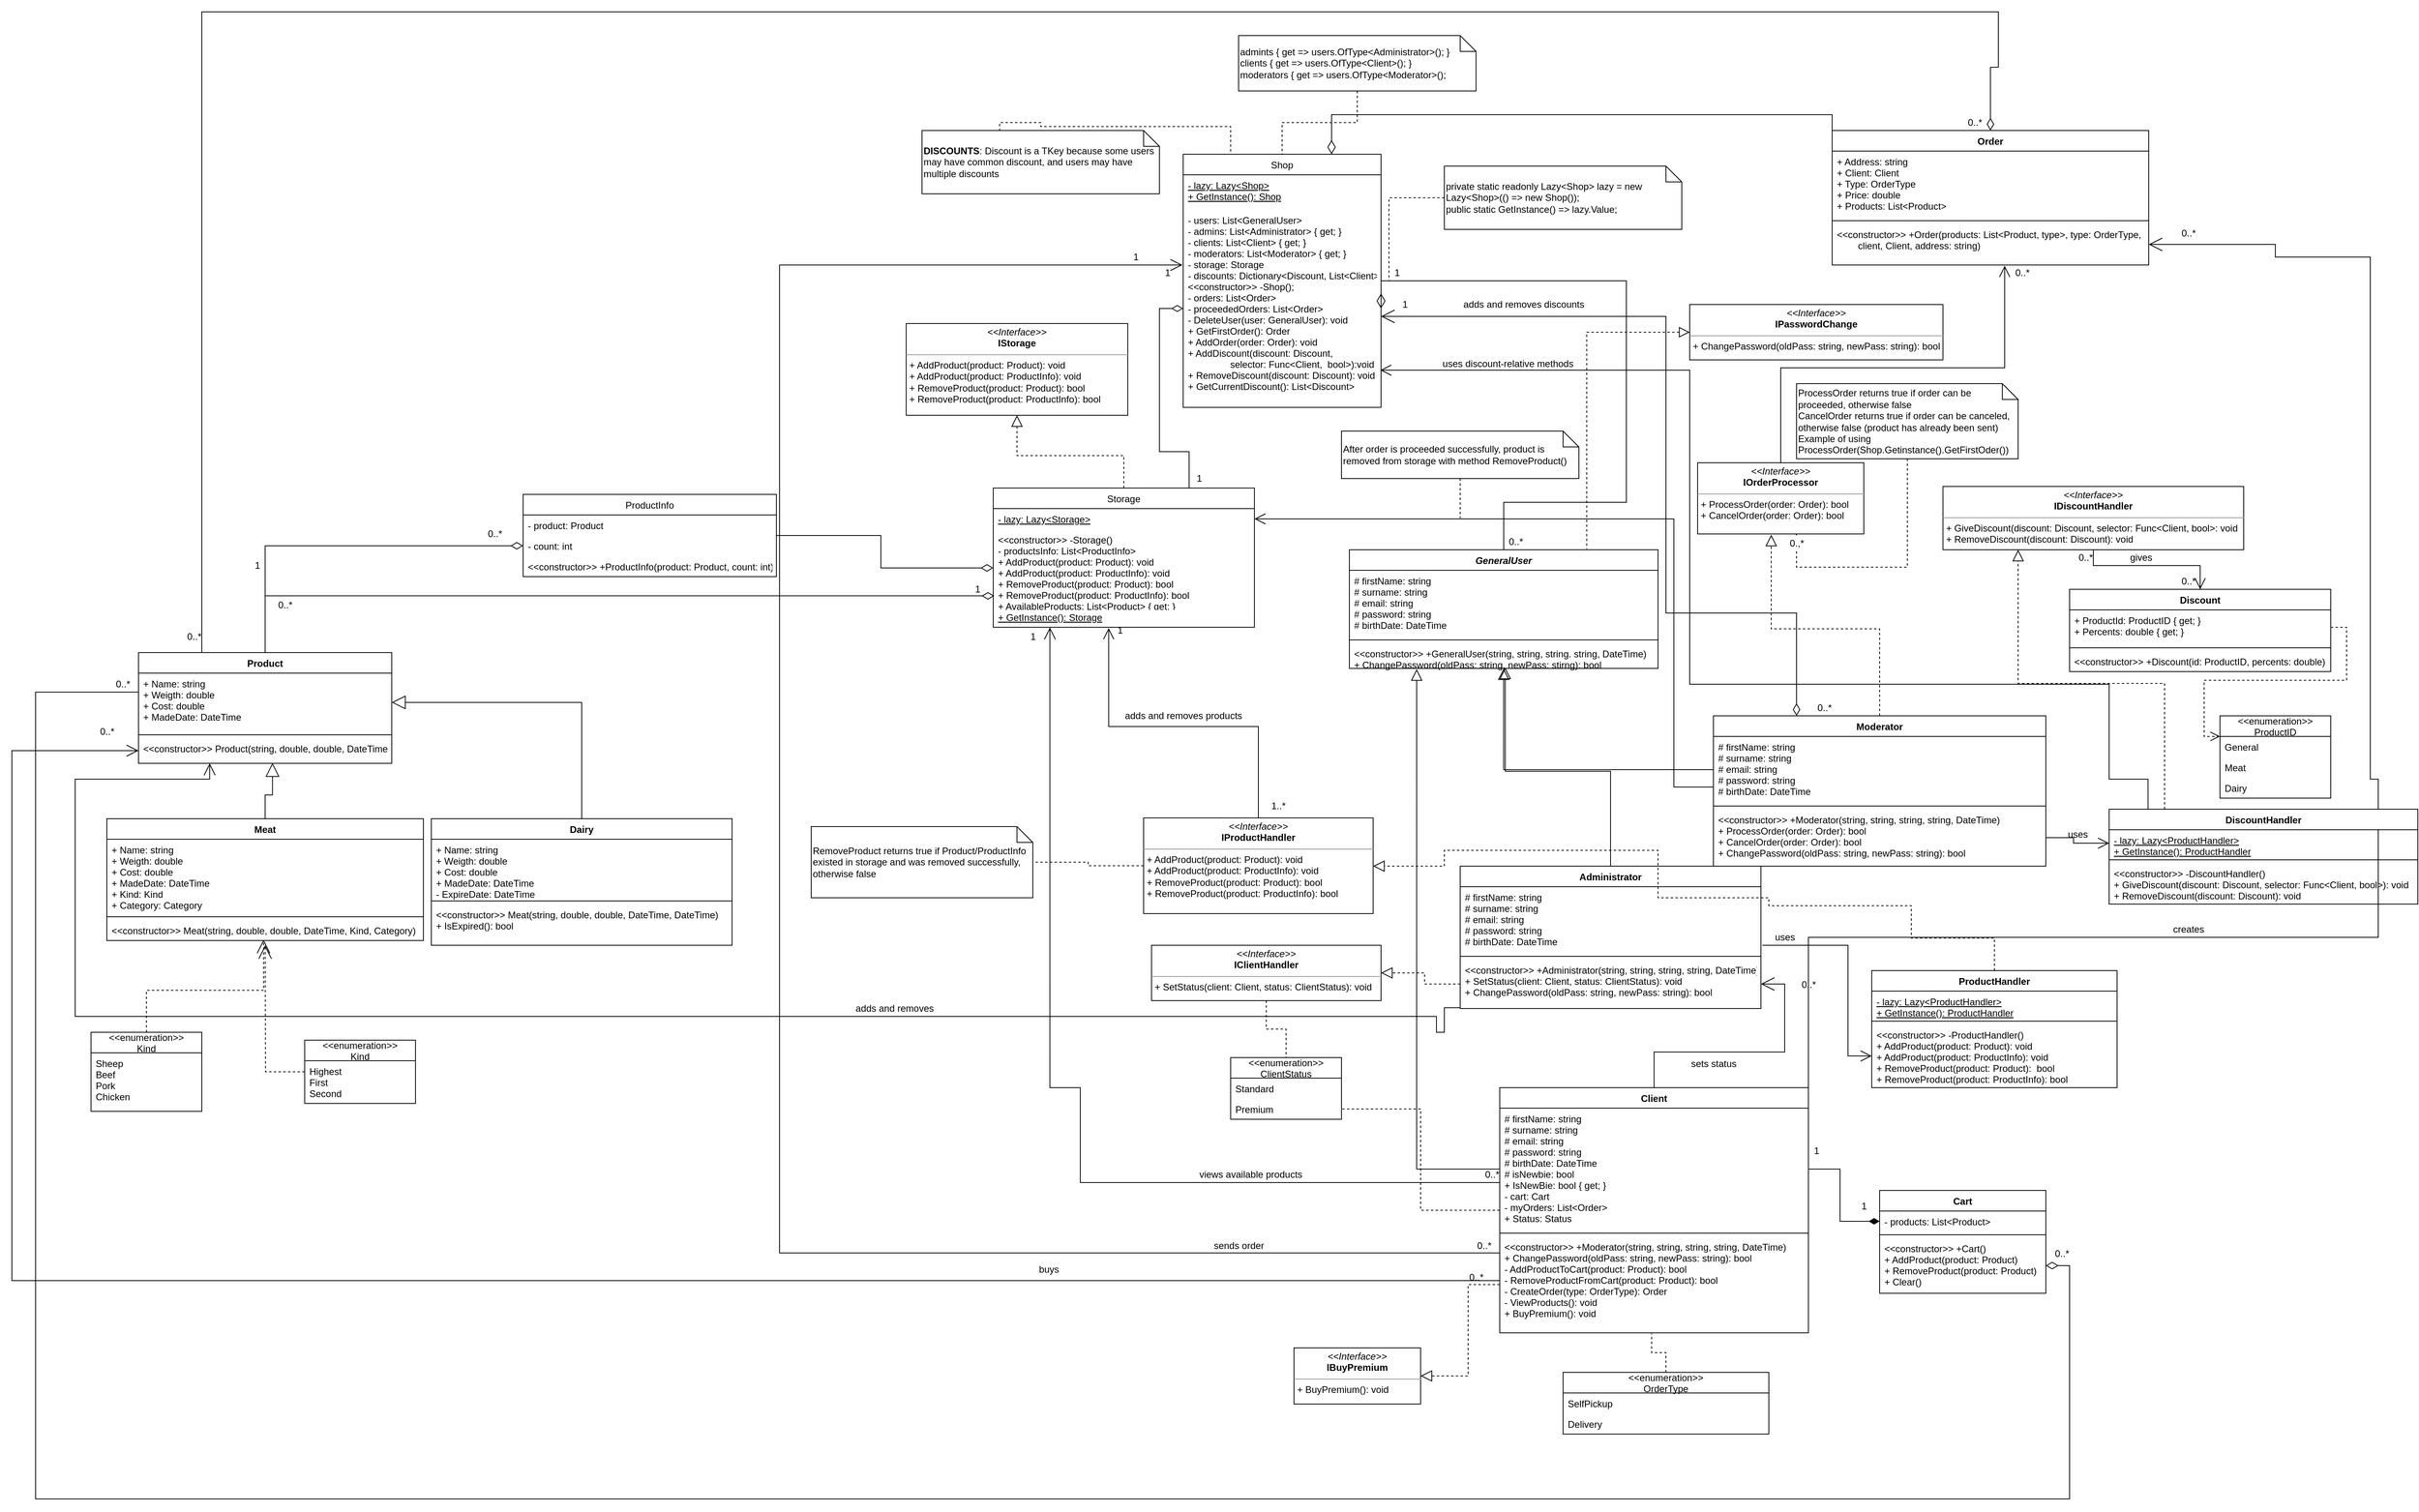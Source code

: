 <mxfile version="15.4.0" type="device"><diagram id="nfU8GuR6vW0flGmEeIgq" name="Page-1"><mxGraphModel dx="3685" dy="1174" grid="1" gridSize="10" guides="1" tooltips="1" connect="1" arrows="1" fold="1" page="1" pageScale="1" pageWidth="827" pageHeight="1169" math="0" shadow="0"><root><mxCell id="0"/><mxCell id="1" parent="0"/><mxCell id="Megy0g1CSM7uIMNcrPOg-93" style="edgeStyle=orthogonalEdgeStyle;rounded=0;orthogonalLoop=1;jettySize=auto;html=1;exitX=0.25;exitY=0;exitDx=0;exitDy=0;startArrow=none;startFill=0;endArrow=none;endFill=0;endSize=16;strokeWidth=1;entryX=0.327;entryY=0.025;entryDx=0;entryDy=0;entryPerimeter=0;dashed=1;" parent="1" source="Megy0g1CSM7uIMNcrPOg-1" target="Megy0g1CSM7uIMNcrPOg-92" edge="1"><mxGeometry relative="1" as="geometry"><mxPoint x="-60" y="250" as="targetPoint"/><Array as="points"><mxPoint x="160" y="295"/><mxPoint x="-80" y="295"/><mxPoint x="-80" y="290"/><mxPoint x="-132" y="290"/></Array></mxGeometry></mxCell><mxCell id="Megy0g1CSM7uIMNcrPOg-131" style="edgeStyle=orthogonalEdgeStyle;rounded=0;orthogonalLoop=1;jettySize=auto;html=1;exitX=0;exitY=0;exitDx=0;exitDy=0;entryX=0.75;entryY=0;entryDx=0;entryDy=0;startArrow=none;startFill=0;endArrow=diamondThin;endFill=0;startSize=13;endSize=15;strokeWidth=1;" parent="1" source="Megy0g1CSM7uIMNcrPOg-127" target="Megy0g1CSM7uIMNcrPOg-1" edge="1"><mxGeometry relative="1" as="geometry"/></mxCell><mxCell id="Megy0g1CSM7uIMNcrPOg-1" value="Shop" style="swimlane;fontStyle=0;childLayout=stackLayout;horizontal=1;startSize=26;fillColor=none;horizontalStack=0;resizeParent=1;resizeParentMax=0;resizeLast=0;collapsible=1;marginBottom=0;shadow=0;" parent="1" vertex="1"><mxGeometry x="100" y="330" width="250" height="320" as="geometry"/></mxCell><mxCell id="Megy0g1CSM7uIMNcrPOg-2" value="- lazy: Lazy&lt;Shop&gt;&#10;+ GetInstance(): Shop" style="text;strokeColor=none;fillColor=none;align=left;verticalAlign=top;spacingLeft=4;spacingRight=4;overflow=hidden;rotatable=0;points=[[0,0.5],[1,0.5]];portConstraint=eastwest;fontStyle=4" parent="Megy0g1CSM7uIMNcrPOg-1" vertex="1"><mxGeometry y="26" width="250" height="44" as="geometry"/></mxCell><mxCell id="Megy0g1CSM7uIMNcrPOg-3" value="- users: List&lt;GeneralUser&gt;&#10;- admins: List&lt;Administrator&gt; { get; }&#10;- clients: List&lt;Client&gt; { get; }&#10;- moderators: List&lt;Moderator&gt; { get; }&#10;- storage: Storage&#10;- discounts: Dictionary&lt;Discount, List&lt;Client&gt;&gt;&#10;&lt;&lt;constructor&gt;&gt; -Shop();&#10;- orders: List&lt;Order&gt;&#10;- proceededOrders: List&lt;Order&gt;&#10;- DeleteUser(user: GeneralUser): void&#10;+ GetFirstOrder(): Order&#10;+ AddOrder(order: Order): void&#10;+ AddDiscount(discount: Discount, &#10;                selector: Func&lt;Client,  bool&gt;):void&#10;+ RemoveDiscount(discount: Discount): void&#10;+ GetCurrentDiscount(): List&lt;Discount&gt;" style="text;strokeColor=none;fillColor=none;align=left;verticalAlign=top;spacingLeft=4;spacingRight=4;overflow=hidden;rotatable=0;points=[[0,0.5],[1,0.5]];portConstraint=eastwest;" parent="Megy0g1CSM7uIMNcrPOg-1" vertex="1"><mxGeometry y="70" width="250" height="250" as="geometry"/></mxCell><mxCell id="Megy0g1CSM7uIMNcrPOg-9" style="edgeStyle=orthogonalEdgeStyle;rounded=0;orthogonalLoop=1;jettySize=auto;html=1;entryX=1;entryY=0.5;entryDx=0;entryDy=0;endArrow=none;endFill=0;dashed=1;" parent="1" source="Megy0g1CSM7uIMNcrPOg-8" target="Megy0g1CSM7uIMNcrPOg-3" edge="1"><mxGeometry relative="1" as="geometry"><Array as="points"><mxPoint x="360" y="385"/><mxPoint x="360" y="490"/></Array></mxGeometry></mxCell><mxCell id="Megy0g1CSM7uIMNcrPOg-8" value="&lt;div&gt;&lt;span&gt;private static readonly Lazy&amp;lt;Shop&amp;gt; lazy = new Lazy&amp;lt;Shop&amp;gt;(() =&amp;gt; new Shop());&lt;/span&gt;&lt;/div&gt;&lt;div&gt;&lt;span&gt;public static GetInstance() =&amp;gt; lazy.Value;&lt;/span&gt;&lt;br&gt;&lt;/div&gt;" style="shape=note;size=20;whiteSpace=wrap;html=1;align=left;" parent="1" vertex="1"><mxGeometry x="430" y="345" width="300" height="80" as="geometry"/></mxCell><mxCell id="Megy0g1CSM7uIMNcrPOg-74" style="edgeStyle=orthogonalEdgeStyle;rounded=0;orthogonalLoop=1;jettySize=auto;html=1;entryX=0.5;entryY=1;entryDx=0;entryDy=0;dashed=1;endArrow=block;endFill=0;endSize=12;strokeWidth=1;" parent="1" source="Megy0g1CSM7uIMNcrPOg-10" target="Megy0g1CSM7uIMNcrPOg-73" edge="1"><mxGeometry relative="1" as="geometry"/></mxCell><mxCell id="Megy0g1CSM7uIMNcrPOg-10" value="Storage" style="swimlane;fontStyle=0;childLayout=stackLayout;horizontal=1;startSize=26;fillColor=none;horizontalStack=0;resizeParent=1;resizeParentMax=0;resizeLast=0;collapsible=1;marginBottom=0;" parent="1" vertex="1"><mxGeometry x="-140" y="752" width="330" height="176" as="geometry"/></mxCell><mxCell id="Megy0g1CSM7uIMNcrPOg-11" value="- lazy: Lazy&lt;Storage&gt;&#10;" style="text;strokeColor=none;fillColor=none;align=left;verticalAlign=top;spacingLeft=4;spacingRight=4;overflow=hidden;rotatable=0;points=[[0,0.5],[1,0.5]];portConstraint=eastwest;fontStyle=4" parent="Megy0g1CSM7uIMNcrPOg-10" vertex="1"><mxGeometry y="26" width="330" height="26" as="geometry"/></mxCell><mxCell id="Megy0g1CSM7uIMNcrPOg-12" value="&lt;&lt;constructor&gt;&gt; -Storage()&#10;- productsInfo: List&lt;ProductInfo&gt;&#10;+ AddProduct(product: Product): void&#10;+ AddProduct(product: ProductInfo): void&#10;+ RemoveProduct(product: Product): bool&#10;+ RemoveProduct(product: ProductInfo): bool&#10;+ AvailableProducts: List&lt;Product&gt; { get; }" style="text;strokeColor=none;fillColor=none;align=left;verticalAlign=top;spacingLeft=4;spacingRight=4;overflow=hidden;rotatable=0;points=[[0,0.5],[1,0.5]];portConstraint=eastwest;" parent="Megy0g1CSM7uIMNcrPOg-10" vertex="1"><mxGeometry y="52" width="330" height="98" as="geometry"/></mxCell><mxCell id="Megy0g1CSM7uIMNcrPOg-13" value="+ GetInstance(): Storage" style="text;strokeColor=none;fillColor=none;align=left;verticalAlign=top;spacingLeft=4;spacingRight=4;overflow=hidden;rotatable=0;points=[[0,0.5],[1,0.5]];portConstraint=eastwest;fontStyle=4" parent="Megy0g1CSM7uIMNcrPOg-10" vertex="1"><mxGeometry y="150" width="330" height="26" as="geometry"/></mxCell><mxCell id="Megy0g1CSM7uIMNcrPOg-20" value="ProductInfo" style="swimlane;fontStyle=0;childLayout=stackLayout;horizontal=1;startSize=26;fillColor=none;horizontalStack=0;resizeParent=1;resizeParentMax=0;resizeLast=0;collapsible=1;marginBottom=0;shadow=0;html=0;" parent="1" vertex="1"><mxGeometry x="-734" y="760" width="320" height="104" as="geometry"/></mxCell><mxCell id="Megy0g1CSM7uIMNcrPOg-21" value="- product: Product" style="text;strokeColor=none;fillColor=none;align=left;verticalAlign=top;spacingLeft=4;spacingRight=4;overflow=hidden;rotatable=0;points=[[0,0.5],[1,0.5]];portConstraint=eastwest;shadow=0;html=0;" parent="Megy0g1CSM7uIMNcrPOg-20" vertex="1"><mxGeometry y="26" width="320" height="26" as="geometry"/></mxCell><mxCell id="Megy0g1CSM7uIMNcrPOg-22" value="- count: int" style="text;strokeColor=none;fillColor=none;align=left;verticalAlign=top;spacingLeft=4;spacingRight=4;overflow=hidden;rotatable=0;points=[[0,0.5],[1,0.5]];portConstraint=eastwest;shadow=0;html=0;" parent="Megy0g1CSM7uIMNcrPOg-20" vertex="1"><mxGeometry y="52" width="320" height="26" as="geometry"/></mxCell><mxCell id="Megy0g1CSM7uIMNcrPOg-23" value="&lt;&lt;constructor&gt;&gt; +ProductInfo(product: Product, count: int)" style="text;strokeColor=none;fillColor=none;align=left;verticalAlign=top;spacingLeft=4;spacingRight=4;overflow=hidden;rotatable=0;points=[[0,0.5],[1,0.5]];portConstraint=eastwest;shadow=0;html=0;" parent="Megy0g1CSM7uIMNcrPOg-20" vertex="1"><mxGeometry y="78" width="320" height="26" as="geometry"/></mxCell><mxCell id="Megy0g1CSM7uIMNcrPOg-89" style="edgeStyle=orthogonalEdgeStyle;rounded=0;orthogonalLoop=1;jettySize=auto;html=1;startArrow=none;startFill=0;endArrow=diamondThin;endFill=0;endSize=16;strokeWidth=1;entryX=1;entryY=0.5;entryDx=0;entryDy=0;" parent="1" source="Megy0g1CSM7uIMNcrPOg-24" target="Megy0g1CSM7uIMNcrPOg-3" edge="1"><mxGeometry relative="1" as="geometry"><mxPoint x="660" y="540" as="targetPoint"/><Array as="points"><mxPoint x="505" y="770"/><mxPoint x="660" y="770"/><mxPoint x="660" y="490"/></Array></mxGeometry></mxCell><mxCell id="Megy0g1CSM7uIMNcrPOg-24" value="GeneralUser" style="swimlane;fontStyle=3;align=center;verticalAlign=top;childLayout=stackLayout;horizontal=1;startSize=26;horizontalStack=0;resizeParent=1;resizeParentMax=0;resizeLast=0;collapsible=1;marginBottom=0;shadow=0;fillColor=none;html=0;" parent="1" vertex="1"><mxGeometry x="310" y="830" width="390" height="150" as="geometry"/></mxCell><mxCell id="Megy0g1CSM7uIMNcrPOg-25" value="# firstName: string&#10;# surname: string&#10;# email: string&#10;# password: string&#10;# birthDate: DateTime" style="text;strokeColor=none;fillColor=none;align=left;verticalAlign=top;spacingLeft=4;spacingRight=4;overflow=hidden;rotatable=0;points=[[0,0.5],[1,0.5]];portConstraint=eastwest;shadow=0;html=0;" parent="Megy0g1CSM7uIMNcrPOg-24" vertex="1"><mxGeometry y="26" width="390" height="84" as="geometry"/></mxCell><mxCell id="Megy0g1CSM7uIMNcrPOg-26" value="" style="line;strokeWidth=1;fillColor=none;align=left;verticalAlign=middle;spacingTop=-1;spacingLeft=3;spacingRight=3;rotatable=0;labelPosition=right;points=[];portConstraint=eastwest;shadow=0;html=0;" parent="Megy0g1CSM7uIMNcrPOg-24" vertex="1"><mxGeometry y="110" width="390" height="8" as="geometry"/></mxCell><mxCell id="Megy0g1CSM7uIMNcrPOg-27" value="&lt;&lt;constructor&gt;&gt; +GeneralUser(string, string, string. string, DateTime)&#10;+ ChangePassword(oldPass: string, newPass: stirng): bool" style="text;strokeColor=none;fillColor=none;align=left;verticalAlign=top;spacingLeft=4;spacingRight=4;overflow=hidden;rotatable=0;points=[[0,0.5],[1,0.5]];portConstraint=eastwest;shadow=0;html=0;" parent="Megy0g1CSM7uIMNcrPOg-24" vertex="1"><mxGeometry y="118" width="390" height="32" as="geometry"/></mxCell><mxCell id="Megy0g1CSM7uIMNcrPOg-31" style="edgeStyle=orthogonalEdgeStyle;rounded=0;orthogonalLoop=1;jettySize=auto;html=1;entryX=0.5;entryY=1;entryDx=0;entryDy=0;dashed=1;endArrow=none;endFill=0;startArrow=none;" parent="1" source="UNTGEZgHM8I-TgVouVnd-5" target="UNTGEZgHM8I-TgVouVnd-1" edge="1"><mxGeometry relative="1" as="geometry"/></mxCell><mxCell id="Megy0g1CSM7uIMNcrPOg-30" value="ProcessOrder returns true if order can be proceeded, otherwise false&lt;br&gt;CancelOrder returns true if order can be canceled, otherwise false (product has already been sent)&lt;br&gt;Example of using ProcessOrder(Shop.Getinstance().GetFirstOder())" style="shape=note;size=20;whiteSpace=wrap;html=1;align=left;" parent="1" vertex="1"><mxGeometry x="875" y="620" width="280" height="95" as="geometry"/></mxCell><mxCell id="Megy0g1CSM7uIMNcrPOg-32" value="Discount" style="swimlane;fontStyle=1;align=center;verticalAlign=top;childLayout=stackLayout;horizontal=1;startSize=26;horizontalStack=0;resizeParent=1;resizeParentMax=0;resizeLast=0;collapsible=1;marginBottom=0;shadow=0;fillColor=none;html=0;" parent="1" vertex="1"><mxGeometry x="1220" y="880" width="330" height="104" as="geometry"/></mxCell><mxCell id="Megy0g1CSM7uIMNcrPOg-33" value="+ ProductId: ProductID { get; }&#10;+ Percents: double { get; }" style="text;strokeColor=none;fillColor=none;align=left;verticalAlign=top;spacingLeft=4;spacingRight=4;overflow=hidden;rotatable=0;points=[[0,0.5],[1,0.5]];portConstraint=eastwest;shadow=0;html=0;" parent="Megy0g1CSM7uIMNcrPOg-32" vertex="1"><mxGeometry y="26" width="330" height="44" as="geometry"/></mxCell><mxCell id="Megy0g1CSM7uIMNcrPOg-34" value="" style="line;strokeWidth=1;fillColor=none;align=left;verticalAlign=middle;spacingTop=-1;spacingLeft=3;spacingRight=3;rotatable=0;labelPosition=right;points=[];portConstraint=eastwest;shadow=0;html=0;" parent="Megy0g1CSM7uIMNcrPOg-32" vertex="1"><mxGeometry y="70" width="330" height="8" as="geometry"/></mxCell><mxCell id="Megy0g1CSM7uIMNcrPOg-35" value="&lt;&lt;constructor&gt;&gt; +Discount(id: ProductID, percents: double)" style="text;strokeColor=none;fillColor=none;align=left;verticalAlign=top;spacingLeft=4;spacingRight=4;overflow=hidden;rotatable=0;points=[[0,0.5],[1,0.5]];portConstraint=eastwest;shadow=0;html=0;" parent="Megy0g1CSM7uIMNcrPOg-32" vertex="1"><mxGeometry y="78" width="330" height="26" as="geometry"/></mxCell><mxCell id="Megy0g1CSM7uIMNcrPOg-36" value="&lt;&lt;enumeration&gt;&gt;&#10;ProductID" style="swimlane;fontStyle=0;childLayout=stackLayout;horizontal=1;startSize=26;fillColor=none;horizontalStack=0;resizeParent=1;resizeParentMax=0;resizeLast=0;collapsible=1;marginBottom=0;shadow=0;html=0;" parent="1" vertex="1"><mxGeometry x="1410" y="1040" width="140" height="104" as="geometry"/></mxCell><mxCell id="Megy0g1CSM7uIMNcrPOg-37" value="General" style="text;strokeColor=none;fillColor=none;align=left;verticalAlign=top;spacingLeft=4;spacingRight=4;overflow=hidden;rotatable=0;points=[[0,0.5],[1,0.5]];portConstraint=eastwest;shadow=0;html=0;" parent="Megy0g1CSM7uIMNcrPOg-36" vertex="1"><mxGeometry y="26" width="140" height="26" as="geometry"/></mxCell><mxCell id="Megy0g1CSM7uIMNcrPOg-38" value="Meat" style="text;strokeColor=none;fillColor=none;align=left;verticalAlign=top;spacingLeft=4;spacingRight=4;overflow=hidden;rotatable=0;points=[[0,0.5],[1,0.5]];portConstraint=eastwest;shadow=0;html=0;" parent="Megy0g1CSM7uIMNcrPOg-36" vertex="1"><mxGeometry y="52" width="140" height="26" as="geometry"/></mxCell><mxCell id="Megy0g1CSM7uIMNcrPOg-39" value="Dairy" style="text;strokeColor=none;fillColor=none;align=left;verticalAlign=top;spacingLeft=4;spacingRight=4;overflow=hidden;rotatable=0;points=[[0,0.5],[1,0.5]];portConstraint=eastwest;shadow=0;html=0;" parent="Megy0g1CSM7uIMNcrPOg-36" vertex="1"><mxGeometry y="78" width="140" height="26" as="geometry"/></mxCell><mxCell id="Megy0g1CSM7uIMNcrPOg-40" style="edgeStyle=orthogonalEdgeStyle;rounded=0;orthogonalLoop=1;jettySize=auto;html=1;entryX=0;entryY=0.25;entryDx=0;entryDy=0;dashed=1;endArrow=open;endFill=0;strokeWidth=1;endSize=10;" parent="1" source="Megy0g1CSM7uIMNcrPOg-33" target="Megy0g1CSM7uIMNcrPOg-36" edge="1"><mxGeometry relative="1" as="geometry"/></mxCell><mxCell id="Megy0g1CSM7uIMNcrPOg-49" style="edgeStyle=orthogonalEdgeStyle;rounded=0;orthogonalLoop=1;jettySize=auto;html=1;entryX=0.443;entryY=1.011;entryDx=0;entryDy=0;endArrow=block;endFill=0;endSize=12;strokeWidth=1;dashed=1;entryPerimeter=0;" parent="1" source="Megy0g1CSM7uIMNcrPOg-45" target="UNTGEZgHM8I-TgVouVnd-1" edge="1"><mxGeometry relative="1" as="geometry"><mxPoint x="845" y="820" as="targetPoint"/></mxGeometry></mxCell><mxCell id="Megy0g1CSM7uIMNcrPOg-75" style="edgeStyle=orthogonalEdgeStyle;rounded=0;orthogonalLoop=1;jettySize=auto;html=1;endArrow=open;endFill=0;endSize=12;strokeWidth=1;entryX=1;entryY=0.5;entryDx=0;entryDy=0;" parent="1" source="Megy0g1CSM7uIMNcrPOg-45" target="Megy0g1CSM7uIMNcrPOg-11" edge="1"><mxGeometry relative="1" as="geometry"><mxPoint x="720" y="770" as="targetPoint"/><Array as="points"><mxPoint x="720" y="1130"/><mxPoint x="720" y="791"/></Array></mxGeometry></mxCell><mxCell id="Megy0g1CSM7uIMNcrPOg-122" style="edgeStyle=orthogonalEdgeStyle;rounded=0;orthogonalLoop=1;jettySize=auto;html=1;exitX=0.25;exitY=0;exitDx=0;exitDy=0;startArrow=diamondThin;startFill=0;endArrow=open;endFill=0;startSize=13;endSize=15;strokeWidth=1;" parent="1" source="Megy0g1CSM7uIMNcrPOg-45" edge="1"><mxGeometry relative="1" as="geometry"><mxPoint x="350" y="535" as="targetPoint"/><Array as="points"><mxPoint x="875" y="910"/><mxPoint x="710" y="910"/><mxPoint x="710" y="535"/></Array></mxGeometry></mxCell><mxCell id="UNTGEZgHM8I-TgVouVnd-8" style="edgeStyle=orthogonalEdgeStyle;rounded=0;orthogonalLoop=1;jettySize=auto;html=1;entryX=0.25;entryY=1;entryDx=0;entryDy=0;endArrow=block;endFill=0;endSize=12;dashed=1;" edge="1" parent="1" source="UNTGEZgHM8I-TgVouVnd-23" target="UNTGEZgHM8I-TgVouVnd-4"><mxGeometry relative="1" as="geometry"><Array as="points"><mxPoint x="1340" y="999"/><mxPoint x="1155" y="999"/></Array></mxGeometry></mxCell><mxCell id="UNTGEZgHM8I-TgVouVnd-13" style="edgeStyle=orthogonalEdgeStyle;rounded=0;orthogonalLoop=1;jettySize=auto;html=1;endArrow=open;endFill=0;endSize=12;entryX=0.996;entryY=0.812;entryDx=0;entryDy=0;entryPerimeter=0;exitX=0.126;exitY=0;exitDx=0;exitDy=0;exitPerimeter=0;" edge="1" parent="1" source="UNTGEZgHM8I-TgVouVnd-23" target="Megy0g1CSM7uIMNcrPOg-3"><mxGeometry relative="1" as="geometry"><mxPoint x="740" y="650" as="targetPoint"/><mxPoint x="1300" y="1120" as="sourcePoint"/><Array as="points"><mxPoint x="1319" y="1120"/><mxPoint x="1270" y="1120"/><mxPoint x="1270" y="1000"/><mxPoint x="740" y="1000"/><mxPoint x="740" y="603"/></Array></mxGeometry></mxCell><mxCell id="Megy0g1CSM7uIMNcrPOg-45" value="Moderator" style="swimlane;fontStyle=1;align=center;verticalAlign=top;childLayout=stackLayout;horizontal=1;startSize=26;horizontalStack=0;resizeParent=1;resizeParentMax=0;resizeLast=0;collapsible=1;marginBottom=0;shadow=0;fillColor=none;html=0;" parent="1" vertex="1"><mxGeometry x="770" y="1040" width="420" height="190" as="geometry"/></mxCell><mxCell id="Megy0g1CSM7uIMNcrPOg-46" value="# firstName: string&#10;# surname: string&#10;# email: string&#10;# password: string&#10;# birthDate: DateTime" style="text;strokeColor=none;fillColor=none;align=left;verticalAlign=top;spacingLeft=4;spacingRight=4;overflow=hidden;rotatable=0;points=[[0,0.5],[1,0.5]];portConstraint=eastwest;shadow=0;html=0;" parent="Megy0g1CSM7uIMNcrPOg-45" vertex="1"><mxGeometry y="26" width="420" height="84" as="geometry"/></mxCell><mxCell id="Megy0g1CSM7uIMNcrPOg-47" value="" style="line;strokeWidth=1;fillColor=none;align=left;verticalAlign=middle;spacingTop=-1;spacingLeft=3;spacingRight=3;rotatable=0;labelPosition=right;points=[];portConstraint=eastwest;shadow=0;html=0;" parent="Megy0g1CSM7uIMNcrPOg-45" vertex="1"><mxGeometry y="110" width="420" height="8" as="geometry"/></mxCell><mxCell id="Megy0g1CSM7uIMNcrPOg-48" value="&lt;&lt;constructor&gt;&gt; +Moderator(string, string, string, string, DateTime)&#10;+ ProcessOrder(order: Order): bool&#10;+ CancelOrder(order: Order): bool&#10;+ ChangePassword(oldPass: string, newPass: string): bool" style="text;strokeColor=none;fillColor=none;align=left;verticalAlign=top;spacingLeft=4;spacingRight=4;overflow=hidden;rotatable=0;points=[[0,0.5],[1,0.5]];portConstraint=eastwest;shadow=0;html=0;" parent="Megy0g1CSM7uIMNcrPOg-45" vertex="1"><mxGeometry y="118" width="420" height="72" as="geometry"/></mxCell><mxCell id="Megy0g1CSM7uIMNcrPOg-50" style="edgeStyle=orthogonalEdgeStyle;rounded=0;orthogonalLoop=1;jettySize=auto;html=1;entryX=0.5;entryY=1;entryDx=0;entryDy=0;endArrow=block;endFill=0;endSize=12;strokeWidth=1;" parent="1" source="Megy0g1CSM7uIMNcrPOg-46" target="Megy0g1CSM7uIMNcrPOg-24" edge="1"><mxGeometry relative="1" as="geometry"/></mxCell><mxCell id="Megy0g1CSM7uIMNcrPOg-57" style="edgeStyle=orthogonalEdgeStyle;rounded=0;orthogonalLoop=1;jettySize=auto;html=1;entryX=0.505;entryY=0.969;entryDx=0;entryDy=0;entryPerimeter=0;endArrow=block;endFill=0;endSize=12;strokeWidth=1;" parent="1" source="Megy0g1CSM7uIMNcrPOg-51" target="Megy0g1CSM7uIMNcrPOg-27" edge="1"><mxGeometry relative="1" as="geometry"/></mxCell><mxCell id="Megy0g1CSM7uIMNcrPOg-51" value="Administrator" style="swimlane;fontStyle=1;align=center;verticalAlign=top;childLayout=stackLayout;horizontal=1;startSize=26;horizontalStack=0;resizeParent=1;resizeParentMax=0;resizeLast=0;collapsible=1;marginBottom=0;shadow=0;fillColor=none;html=0;" parent="1" vertex="1"><mxGeometry x="450" y="1230" width="380" height="180" as="geometry"/></mxCell><mxCell id="Megy0g1CSM7uIMNcrPOg-52" value="# firstName: string&#10;# surname: string&#10;# email: string&#10;# password: string&#10;# birthDate: DateTime" style="text;strokeColor=none;fillColor=none;align=left;verticalAlign=top;spacingLeft=4;spacingRight=4;overflow=hidden;rotatable=0;points=[[0,0.5],[1,0.5]];portConstraint=eastwest;shadow=0;html=0;" parent="Megy0g1CSM7uIMNcrPOg-51" vertex="1"><mxGeometry y="26" width="380" height="84" as="geometry"/></mxCell><mxCell id="Megy0g1CSM7uIMNcrPOg-53" value="" style="line;strokeWidth=1;fillColor=none;align=left;verticalAlign=middle;spacingTop=-1;spacingLeft=3;spacingRight=3;rotatable=0;labelPosition=right;points=[];portConstraint=eastwest;shadow=0;html=0;" parent="Megy0g1CSM7uIMNcrPOg-51" vertex="1"><mxGeometry y="110" width="380" height="8" as="geometry"/></mxCell><mxCell id="Megy0g1CSM7uIMNcrPOg-54" value="&lt;&lt;constructor&gt;&gt; +Administrator(string, string, string, string, DateTime)&#10;+ SetStatus(client: Client, status: ClientStatus): void&#10;+ ChangePassword(oldPass: string, newPass: string): bool" style="text;strokeColor=none;fillColor=none;align=left;verticalAlign=top;spacingLeft=4;spacingRight=4;overflow=hidden;rotatable=0;points=[[0,0.5],[1,0.5]];portConstraint=eastwest;shadow=0;html=0;" parent="Megy0g1CSM7uIMNcrPOg-51" vertex="1"><mxGeometry y="118" width="380" height="62" as="geometry"/></mxCell><mxCell id="Megy0g1CSM7uIMNcrPOg-58" style="edgeStyle=orthogonalEdgeStyle;rounded=0;orthogonalLoop=1;jettySize=auto;html=1;entryX=0.442;entryY=1.038;entryDx=0;entryDy=0;entryPerimeter=0;endArrow=open;endFill=0;endSize=12;strokeWidth=1;" parent="1" source="Megy0g1CSM7uIMNcrPOg-55" target="Megy0g1CSM7uIMNcrPOg-13" edge="1"><mxGeometry relative="1" as="geometry"/></mxCell><mxCell id="Megy0g1CSM7uIMNcrPOg-64" style="edgeStyle=orthogonalEdgeStyle;rounded=0;orthogonalLoop=1;jettySize=auto;html=1;endArrow=none;endFill=0;endSize=12;strokeWidth=1;dashed=1;" parent="1" source="Megy0g1CSM7uIMNcrPOg-55" target="Megy0g1CSM7uIMNcrPOg-63" edge="1"><mxGeometry relative="1" as="geometry"/></mxCell><mxCell id="Megy0g1CSM7uIMNcrPOg-55" value="&lt;p style=&quot;margin: 0px ; margin-top: 4px ; text-align: center&quot;&gt;&lt;i&gt;&amp;lt;&amp;lt;Interface&amp;gt;&amp;gt;&lt;/i&gt;&lt;br&gt;&lt;b&gt;IProductHandler&lt;/b&gt;&lt;/p&gt;&lt;hr size=&quot;1&quot;&gt;&lt;p style=&quot;margin: 0px ; margin-left: 4px&quot;&gt;+ AddProduct(product: Product): void&lt;/p&gt;&lt;p style=&quot;margin: 0px ; margin-left: 4px&quot;&gt;+ AddProduct(product: ProductInfo): void&lt;/p&gt;&lt;p style=&quot;margin: 0px ; margin-left: 4px&quot;&gt;+ RemoveProduct(product: Product): bool&lt;/p&gt;&lt;p style=&quot;margin: 0px ; margin-left: 4px&quot;&gt;+ RemoveProduct(product: ProductInfo): bool&lt;/p&gt;" style="verticalAlign=top;align=left;overflow=fill;fontSize=12;fontFamily=Helvetica;html=1;shadow=0;fillColor=none;" parent="1" vertex="1"><mxGeometry x="50" y="1169" width="290" height="121" as="geometry"/></mxCell><mxCell id="Megy0g1CSM7uIMNcrPOg-59" value="1" style="text;html=1;align=center;verticalAlign=middle;resizable=0;points=[];autosize=1;strokeColor=none;fillColor=none;" parent="1" vertex="1"><mxGeometry x="10" y="922" width="20" height="20" as="geometry"/></mxCell><mxCell id="Megy0g1CSM7uIMNcrPOg-60" value="1..*" style="text;html=1;align=center;verticalAlign=middle;resizable=0;points=[];autosize=1;strokeColor=none;fillColor=none;" parent="1" vertex="1"><mxGeometry x="205" y="1144" width="30" height="20" as="geometry"/></mxCell><mxCell id="Megy0g1CSM7uIMNcrPOg-61" value="adds and removes products" style="text;html=1;align=center;verticalAlign=middle;resizable=0;points=[];autosize=1;strokeColor=none;fillColor=none;" parent="1" vertex="1"><mxGeometry x="20" y="1030" width="160" height="20" as="geometry"/></mxCell><mxCell id="Megy0g1CSM7uIMNcrPOg-63" value="RemoveProduct returns true if Product/ProductInfo existed in storage and was removed successfully, otherwise false" style="shape=note;size=20;whiteSpace=wrap;html=1;align=left;" parent="1" vertex="1"><mxGeometry x="-370" y="1180" width="280" height="90" as="geometry"/></mxCell><mxCell id="Megy0g1CSM7uIMNcrPOg-65" value="&lt;&lt;enumeration&gt;&gt;&#10;ClientStatus" style="swimlane;fontStyle=0;childLayout=stackLayout;horizontal=1;startSize=26;fillColor=none;horizontalStack=0;resizeParent=1;resizeParentMax=0;resizeLast=0;collapsible=1;marginBottom=0;shadow=0;html=0;" parent="1" vertex="1"><mxGeometry x="160" y="1472" width="140" height="78" as="geometry"/></mxCell><mxCell id="Megy0g1CSM7uIMNcrPOg-66" value="Standard" style="text;strokeColor=none;fillColor=none;align=left;verticalAlign=top;spacingLeft=4;spacingRight=4;overflow=hidden;rotatable=0;points=[[0,0.5],[1,0.5]];portConstraint=eastwest;shadow=0;html=0;" parent="Megy0g1CSM7uIMNcrPOg-65" vertex="1"><mxGeometry y="26" width="140" height="26" as="geometry"/></mxCell><mxCell id="Megy0g1CSM7uIMNcrPOg-67" value="Premium" style="text;strokeColor=none;fillColor=none;align=left;verticalAlign=top;spacingLeft=4;spacingRight=4;overflow=hidden;rotatable=0;points=[[0,0.5],[1,0.5]];portConstraint=eastwest;shadow=0;html=0;" parent="Megy0g1CSM7uIMNcrPOg-65" vertex="1"><mxGeometry y="52" width="140" height="26" as="geometry"/></mxCell><mxCell id="Megy0g1CSM7uIMNcrPOg-71" style="edgeStyle=orthogonalEdgeStyle;rounded=0;orthogonalLoop=1;jettySize=auto;html=1;entryX=0.5;entryY=0;entryDx=0;entryDy=0;dashed=1;endArrow=none;endFill=0;endSize=12;strokeWidth=1;" parent="1" source="Megy0g1CSM7uIMNcrPOg-70" target="Megy0g1CSM7uIMNcrPOg-65" edge="1"><mxGeometry relative="1" as="geometry"/></mxCell><mxCell id="Megy0g1CSM7uIMNcrPOg-70" value="&lt;p style=&quot;margin: 0px ; margin-top: 4px ; text-align: center&quot;&gt;&lt;i&gt;&amp;lt;&amp;lt;Interface&amp;gt;&amp;gt;&lt;/i&gt;&lt;br&gt;&lt;b&gt;IClientHandler&lt;/b&gt;&lt;/p&gt;&lt;hr size=&quot;1&quot;&gt;&lt;p style=&quot;margin: 0px ; margin-left: 4px&quot;&gt;+ SetStatus(client: Client, status: ClientStatus): void&lt;/p&gt;" style="verticalAlign=top;align=left;overflow=fill;fontSize=12;fontFamily=Helvetica;html=1;shadow=0;fillColor=none;" parent="1" vertex="1"><mxGeometry x="60" y="1330" width="290" height="70" as="geometry"/></mxCell><mxCell id="Megy0g1CSM7uIMNcrPOg-72" style="edgeStyle=orthogonalEdgeStyle;rounded=0;orthogonalLoop=1;jettySize=auto;html=1;entryX=1;entryY=0.5;entryDx=0;entryDy=0;dashed=1;endArrow=block;endFill=0;endSize=12;strokeWidth=1;" parent="1" source="Megy0g1CSM7uIMNcrPOg-54" target="Megy0g1CSM7uIMNcrPOg-70" edge="1"><mxGeometry relative="1" as="geometry"/></mxCell><mxCell id="Megy0g1CSM7uIMNcrPOg-73" value="&lt;p style=&quot;margin: 0px ; margin-top: 4px ; text-align: center&quot;&gt;&lt;i&gt;&amp;lt;&amp;lt;Interface&amp;gt;&amp;gt;&lt;/i&gt;&lt;br&gt;&lt;b&gt;IStorage&lt;/b&gt;&lt;/p&gt;&lt;hr size=&quot;1&quot;&gt;&lt;p style=&quot;margin: 0px ; margin-left: 4px&quot;&gt;+ AddProduct(product: Product): void&lt;/p&gt;&lt;p style=&quot;margin: 0px ; margin-left: 4px&quot;&gt;+ AddProduct(product: ProductInfo): void&lt;/p&gt;&lt;p style=&quot;margin: 0px ; margin-left: 4px&quot;&gt;+ RemoveProduct(product: Product): bool&lt;/p&gt;&lt;p style=&quot;margin: 0px ; margin-left: 4px&quot;&gt;+ RemoveProduct(product: ProductInfo): bool&lt;/p&gt;" style="verticalAlign=top;align=left;overflow=fill;fontSize=12;fontFamily=Helvetica;html=1;shadow=0;fillColor=none;" parent="1" vertex="1"><mxGeometry x="-250" y="544" width="280" height="116" as="geometry"/></mxCell><mxCell id="Megy0g1CSM7uIMNcrPOg-78" style="edgeStyle=orthogonalEdgeStyle;rounded=0;orthogonalLoop=1;jettySize=auto;html=1;endArrow=none;endFill=0;endSize=12;strokeWidth=1;startArrow=none;startFill=0;dashed=1;" parent="1" source="Megy0g1CSM7uIMNcrPOg-77" edge="1"><mxGeometry relative="1" as="geometry"><mxPoint x="450" y="790" as="targetPoint"/></mxGeometry></mxCell><mxCell id="Megy0g1CSM7uIMNcrPOg-77" value="&lt;div&gt;After order is proceeded successfully, product is removed from storage with method RemoveProduct()&lt;/div&gt;" style="shape=note;size=20;whiteSpace=wrap;html=1;align=left;" parent="1" vertex="1"><mxGeometry x="300" y="680" width="300" height="60" as="geometry"/></mxCell><mxCell id="Megy0g1CSM7uIMNcrPOg-80" style="edgeStyle=orthogonalEdgeStyle;rounded=0;orthogonalLoop=1;jettySize=auto;html=1;entryX=0.5;entryY=0;entryDx=0;entryDy=0;dashed=1;startArrow=none;startFill=0;endArrow=none;endFill=0;endSize=12;strokeWidth=1;" parent="1" source="Megy0g1CSM7uIMNcrPOg-79" target="Megy0g1CSM7uIMNcrPOg-1" edge="1"><mxGeometry relative="1" as="geometry"/></mxCell><mxCell id="Megy0g1CSM7uIMNcrPOg-79" value="&lt;div&gt;admints { get =&amp;gt; users.OfType&amp;lt;Administrator&amp;gt;(); }&lt;/div&gt;&lt;div&gt;clients { get =&amp;gt; users.OfType&amp;lt;Client&amp;gt;(); }&lt;/div&gt;&lt;div&gt;moderators { get =&amp;gt; users.OfType&amp;lt;Moderator&amp;gt;();&lt;/div&gt;" style="shape=note;size=20;whiteSpace=wrap;html=1;align=left;" parent="1" vertex="1"><mxGeometry x="170" y="180" width="300" height="70" as="geometry"/></mxCell><mxCell id="Megy0g1CSM7uIMNcrPOg-126" style="edgeStyle=orthogonalEdgeStyle;rounded=0;orthogonalLoop=1;jettySize=auto;html=1;entryX=1;entryY=0.5;entryDx=0;entryDy=0;startArrow=none;startFill=0;endArrow=none;endFill=0;startSize=13;endSize=15;strokeWidth=1;dashed=1;" parent="1" source="Megy0g1CSM7uIMNcrPOg-81" target="Megy0g1CSM7uIMNcrPOg-67" edge="1"><mxGeometry relative="1" as="geometry"/></mxCell><mxCell id="Megy0g1CSM7uIMNcrPOg-143" style="edgeStyle=orthogonalEdgeStyle;rounded=0;orthogonalLoop=1;jettySize=auto;html=1;exitX=1;exitY=0;exitDx=0;exitDy=0;startArrow=none;startFill=0;endArrow=open;endFill=0;startSize=13;endSize=15;strokeWidth=1;entryX=1;entryY=0.5;entryDx=0;entryDy=0;" parent="1" source="Megy0g1CSM7uIMNcrPOg-81" target="Megy0g1CSM7uIMNcrPOg-130" edge="1"><mxGeometry relative="1" as="geometry"><mxPoint x="1480" y="470" as="targetPoint"/><Array as="points"><mxPoint x="890" y="1320"/><mxPoint x="1610" y="1320"/><mxPoint x="1610" y="1120"/><mxPoint x="1600" y="1120"/><mxPoint x="1600" y="460"/><mxPoint x="1480" y="460"/><mxPoint x="1480" y="444"/></Array></mxGeometry></mxCell><mxCell id="Megy0g1CSM7uIMNcrPOg-81" value="Client" style="swimlane;fontStyle=1;align=center;verticalAlign=top;childLayout=stackLayout;horizontal=1;startSize=26;horizontalStack=0;resizeParent=1;resizeParentMax=0;resizeLast=0;collapsible=1;marginBottom=0;shadow=0;fillColor=none;html=0;" parent="1" vertex="1"><mxGeometry x="500" y="1510" width="390" height="310" as="geometry"/></mxCell><mxCell id="Megy0g1CSM7uIMNcrPOg-82" value="# firstName: string&#10;# surname: string&#10;# email: string&#10;# password: string&#10;# birthDate: DateTime&#10;# isNewbie: bool&#10;+ IsNewBie: bool { get; }&#10;- cart: Cart&#10;- myOrders: List&lt;Order&gt;&#10;+ Status: Status" style="text;strokeColor=none;fillColor=none;align=left;verticalAlign=top;spacingLeft=4;spacingRight=4;overflow=hidden;rotatable=0;points=[[0,0.5],[1,0.5]];portConstraint=eastwest;shadow=0;html=0;" parent="Megy0g1CSM7uIMNcrPOg-81" vertex="1"><mxGeometry y="26" width="390" height="154" as="geometry"/></mxCell><mxCell id="Megy0g1CSM7uIMNcrPOg-83" value="" style="line;strokeWidth=1;fillColor=none;align=left;verticalAlign=middle;spacingTop=-1;spacingLeft=3;spacingRight=3;rotatable=0;labelPosition=right;points=[];portConstraint=eastwest;shadow=0;html=0;" parent="Megy0g1CSM7uIMNcrPOg-81" vertex="1"><mxGeometry y="180" width="390" height="8" as="geometry"/></mxCell><mxCell id="Megy0g1CSM7uIMNcrPOg-84" value="&lt;&lt;constructor&gt;&gt; +Moderator(string, string, string, string, DateTime)&#10;+ ChangePassword(oldPass: string, newPass: string): bool&#10;- AddProductToCart(product: Product): bool&#10;- RemoveProductFromCart(product: Product): bool&#10;- CreateOrder(type: OrderType): Order&#10;- ViewProducts(): void&#10;+ BuyPremium(): void" style="text;strokeColor=none;fillColor=none;align=left;verticalAlign=top;spacingLeft=4;spacingRight=4;overflow=hidden;rotatable=0;points=[[0,0.5],[1,0.5]];portConstraint=eastwest;shadow=0;html=0;" parent="Megy0g1CSM7uIMNcrPOg-81" vertex="1"><mxGeometry y="188" width="390" height="122" as="geometry"/></mxCell><mxCell id="Megy0g1CSM7uIMNcrPOg-85" style="edgeStyle=orthogonalEdgeStyle;rounded=0;orthogonalLoop=1;jettySize=auto;html=1;entryX=0.218;entryY=1.031;entryDx=0;entryDy=0;entryPerimeter=0;startArrow=none;startFill=0;endArrow=block;endFill=0;endSize=12;strokeWidth=1;" parent="1" source="Megy0g1CSM7uIMNcrPOg-82" target="Megy0g1CSM7uIMNcrPOg-27" edge="1"><mxGeometry relative="1" as="geometry"/></mxCell><mxCell id="Megy0g1CSM7uIMNcrPOg-86" style="edgeStyle=orthogonalEdgeStyle;rounded=0;orthogonalLoop=1;jettySize=auto;html=1;startArrow=none;startFill=0;endArrow=diamondThin;endFill=0;endSize=12;strokeWidth=1;exitX=0.75;exitY=0;exitDx=0;exitDy=0;" parent="1" source="Megy0g1CSM7uIMNcrPOg-10" target="Megy0g1CSM7uIMNcrPOg-3" edge="1"><mxGeometry relative="1" as="geometry"/></mxCell><mxCell id="Megy0g1CSM7uIMNcrPOg-87" value="1" style="text;html=1;align=center;verticalAlign=middle;resizable=0;points=[];autosize=1;strokeColor=none;fillColor=none;" parent="1" vertex="1"><mxGeometry x="70" y="470" width="20" height="20" as="geometry"/></mxCell><mxCell id="Megy0g1CSM7uIMNcrPOg-88" value="1" style="text;html=1;align=center;verticalAlign=middle;resizable=0;points=[];autosize=1;strokeColor=none;fillColor=none;" parent="1" vertex="1"><mxGeometry x="110" y="730" width="20" height="20" as="geometry"/></mxCell><mxCell id="Megy0g1CSM7uIMNcrPOg-90" value="1" style="text;html=1;align=center;verticalAlign=middle;resizable=0;points=[];autosize=1;strokeColor=none;fillColor=none;" parent="1" vertex="1"><mxGeometry x="360" y="470" width="20" height="20" as="geometry"/></mxCell><mxCell id="Megy0g1CSM7uIMNcrPOg-91" value="0..*" style="text;html=1;align=center;verticalAlign=middle;resizable=0;points=[];autosize=1;strokeColor=none;fillColor=none;" parent="1" vertex="1"><mxGeometry x="505" y="810" width="30" height="20" as="geometry"/></mxCell><mxCell id="Megy0g1CSM7uIMNcrPOg-92" value="&lt;b&gt;DISCOUNTS&lt;/b&gt;: Discount is a TKey because some users may have common discount, and users may have multiple discounts" style="shape=note;size=20;whiteSpace=wrap;html=1;align=left;" parent="1" vertex="1"><mxGeometry x="-230" y="300" width="300" height="80" as="geometry"/></mxCell><mxCell id="Megy0g1CSM7uIMNcrPOg-99" style="edgeStyle=orthogonalEdgeStyle;rounded=0;orthogonalLoop=1;jettySize=auto;html=1;entryX=0.769;entryY=-0.007;entryDx=0;entryDy=0;entryPerimeter=0;dashed=1;startArrow=block;startFill=0;endArrow=none;endFill=0;endSize=13;strokeWidth=1;startSize=11;" parent="1" source="Megy0g1CSM7uIMNcrPOg-98" target="Megy0g1CSM7uIMNcrPOg-24" edge="1"><mxGeometry relative="1" as="geometry"/></mxCell><mxCell id="Megy0g1CSM7uIMNcrPOg-98" value="&lt;p style=&quot;margin: 0px ; margin-top: 4px ; text-align: center&quot;&gt;&lt;i&gt;&amp;lt;&amp;lt;Interface&amp;gt;&amp;gt;&lt;/i&gt;&lt;br&gt;&lt;b&gt;IPasswordChange&lt;/b&gt;&lt;/p&gt;&lt;hr size=&quot;1&quot;&gt;&lt;p style=&quot;margin: 0px ; margin-left: 4px&quot;&gt;+ ChangePassword(oldPass: string, newPass: string): bool&lt;/p&gt;" style="verticalAlign=top;align=left;overflow=fill;fontSize=12;fontFamily=Helvetica;html=1;shadow=0;fillColor=none;" parent="1" vertex="1"><mxGeometry x="740" y="520" width="320" height="70" as="geometry"/></mxCell><mxCell id="Megy0g1CSM7uIMNcrPOg-100" value="Cart" style="swimlane;fontStyle=1;align=center;verticalAlign=top;childLayout=stackLayout;horizontal=1;startSize=26;horizontalStack=0;resizeParent=1;resizeParentMax=0;resizeLast=0;collapsible=1;marginBottom=0;shadow=0;fillColor=none;html=0;" parent="1" vertex="1"><mxGeometry x="980" y="1640" width="210" height="130" as="geometry"/></mxCell><mxCell id="Megy0g1CSM7uIMNcrPOg-101" value="- products: List&lt;Product&gt;" style="text;strokeColor=none;fillColor=none;align=left;verticalAlign=top;spacingLeft=4;spacingRight=4;overflow=hidden;rotatable=0;points=[[0,0.5],[1,0.5]];portConstraint=eastwest;shadow=0;html=0;" parent="Megy0g1CSM7uIMNcrPOg-100" vertex="1"><mxGeometry y="26" width="210" height="26" as="geometry"/></mxCell><mxCell id="Megy0g1CSM7uIMNcrPOg-102" value="" style="line;strokeWidth=1;fillColor=none;align=left;verticalAlign=middle;spacingTop=-1;spacingLeft=3;spacingRight=3;rotatable=0;labelPosition=right;points=[];portConstraint=eastwest;shadow=0;html=0;" parent="Megy0g1CSM7uIMNcrPOg-100" vertex="1"><mxGeometry y="52" width="210" height="8" as="geometry"/></mxCell><mxCell id="Megy0g1CSM7uIMNcrPOg-103" value="&lt;&lt;constructor&gt;&gt; +Cart()&#10;+ AddProduct(product: Product)&#10;+ RemoveProduct(product: Product)&#10;+ Clear()" style="text;strokeColor=none;fillColor=none;align=left;verticalAlign=top;spacingLeft=4;spacingRight=4;overflow=hidden;rotatable=0;points=[[0,0.5],[1,0.5]];portConstraint=eastwest;shadow=0;html=0;" parent="Megy0g1CSM7uIMNcrPOg-100" vertex="1"><mxGeometry y="60" width="210" height="70" as="geometry"/></mxCell><mxCell id="Megy0g1CSM7uIMNcrPOg-104" style="edgeStyle=orthogonalEdgeStyle;rounded=0;orthogonalLoop=1;jettySize=auto;html=1;startArrow=diamondThin;startFill=1;endArrow=none;endFill=0;startSize=11;endSize=13;strokeWidth=1;" parent="1" source="Megy0g1CSM7uIMNcrPOg-101" target="Megy0g1CSM7uIMNcrPOg-82" edge="1"><mxGeometry relative="1" as="geometry"/></mxCell><mxCell id="Megy0g1CSM7uIMNcrPOg-105" value="1" style="text;html=1;align=center;verticalAlign=middle;resizable=0;points=[];autosize=1;strokeColor=none;fillColor=none;" parent="1" vertex="1"><mxGeometry x="890" y="1580" width="20" height="20" as="geometry"/></mxCell><mxCell id="Megy0g1CSM7uIMNcrPOg-106" value="1" style="text;html=1;align=center;verticalAlign=middle;resizable=0;points=[];autosize=1;strokeColor=none;fillColor=none;" parent="1" vertex="1"><mxGeometry x="950" y="1650" width="20" height="20" as="geometry"/></mxCell><mxCell id="Megy0g1CSM7uIMNcrPOg-107" style="edgeStyle=orthogonalEdgeStyle;rounded=0;orthogonalLoop=1;jettySize=auto;html=1;startArrow=none;startFill=0;endArrow=open;endFill=0;startSize=11;endSize=13;strokeWidth=1;" parent="1" source="Megy0g1CSM7uIMNcrPOg-84" edge="1"><mxGeometry relative="1" as="geometry"><mxPoint x="99" y="470" as="targetPoint"/><Array as="points"><mxPoint x="-410" y="1719"/><mxPoint x="-410" y="470"/><mxPoint x="99" y="470"/></Array></mxGeometry></mxCell><mxCell id="Megy0g1CSM7uIMNcrPOg-108" value="sends order" style="text;html=1;align=center;verticalAlign=middle;resizable=0;points=[];autosize=1;strokeColor=none;fillColor=none;" parent="1" vertex="1"><mxGeometry x="130" y="1700" width="80" height="20" as="geometry"/></mxCell><mxCell id="Megy0g1CSM7uIMNcrPOg-109" value="0..*" style="text;html=1;align=center;verticalAlign=middle;resizable=0;points=[];autosize=1;strokeColor=none;fillColor=none;" parent="1" vertex="1"><mxGeometry x="465" y="1700" width="30" height="20" as="geometry"/></mxCell><mxCell id="Megy0g1CSM7uIMNcrPOg-110" value="1" style="text;html=1;align=center;verticalAlign=middle;resizable=0;points=[];autosize=1;strokeColor=none;fillColor=none;" parent="1" vertex="1"><mxGeometry x="30" y="450" width="20" height="20" as="geometry"/></mxCell><mxCell id="Megy0g1CSM7uIMNcrPOg-111" style="edgeStyle=orthogonalEdgeStyle;rounded=0;orthogonalLoop=1;jettySize=auto;html=1;startArrow=none;startFill=0;endArrow=open;endFill=0;startSize=11;endSize=13;strokeWidth=1;entryX=0.217;entryY=1.011;entryDx=0;entryDy=0;entryPerimeter=0;" parent="1" source="Megy0g1CSM7uIMNcrPOg-82" target="Megy0g1CSM7uIMNcrPOg-13" edge="1"><mxGeometry relative="1" as="geometry"><mxPoint x="-30" y="1330" as="targetPoint"/><Array as="points"><mxPoint x="-30" y="1630"/><mxPoint x="-30" y="1510"/><mxPoint x="-68" y="1510"/></Array></mxGeometry></mxCell><mxCell id="Megy0g1CSM7uIMNcrPOg-112" value="views available products" style="text;html=1;align=center;verticalAlign=middle;resizable=0;points=[];autosize=1;strokeColor=none;fillColor=none;" parent="1" vertex="1"><mxGeometry x="110" y="1610" width="150" height="20" as="geometry"/></mxCell><mxCell id="Megy0g1CSM7uIMNcrPOg-114" value="0..*" style="text;html=1;align=center;verticalAlign=middle;resizable=0;points=[];autosize=1;strokeColor=none;fillColor=none;" parent="1" vertex="1"><mxGeometry x="475" y="1610" width="30" height="20" as="geometry"/></mxCell><mxCell id="Megy0g1CSM7uIMNcrPOg-115" value="1" style="text;html=1;align=center;verticalAlign=middle;resizable=0;points=[];autosize=1;strokeColor=none;fillColor=none;" parent="1" vertex="1"><mxGeometry x="-100" y="930" width="20" height="20" as="geometry"/></mxCell><mxCell id="Megy0g1CSM7uIMNcrPOg-120" style="edgeStyle=orthogonalEdgeStyle;rounded=0;orthogonalLoop=1;jettySize=auto;html=1;entryX=0.492;entryY=1.007;entryDx=0;entryDy=0;entryPerimeter=0;startArrow=none;startFill=0;endArrow=none;endFill=0;startSize=11;endSize=13;strokeWidth=1;dashed=1;" parent="1" source="Megy0g1CSM7uIMNcrPOg-116" target="Megy0g1CSM7uIMNcrPOg-84" edge="1"><mxGeometry relative="1" as="geometry"/></mxCell><mxCell id="Megy0g1CSM7uIMNcrPOg-116" value="&lt;&lt;enumeration&gt;&gt;&#10;OrderType" style="swimlane;fontStyle=0;childLayout=stackLayout;horizontal=1;startSize=26;fillColor=none;horizontalStack=0;resizeParent=1;resizeParentMax=0;resizeLast=0;collapsible=1;marginBottom=0;shadow=0;html=0;" parent="1" vertex="1"><mxGeometry x="580" y="1870" width="260" height="78" as="geometry"/></mxCell><mxCell id="Megy0g1CSM7uIMNcrPOg-118" value="SelfPickup" style="text;strokeColor=none;fillColor=none;align=left;verticalAlign=top;spacingLeft=4;spacingRight=4;overflow=hidden;rotatable=0;points=[[0,0.5],[1,0.5]];portConstraint=eastwest;shadow=0;html=0;" parent="Megy0g1CSM7uIMNcrPOg-116" vertex="1"><mxGeometry y="26" width="260" height="26" as="geometry"/></mxCell><mxCell id="Megy0g1CSM7uIMNcrPOg-119" value="Delivery" style="text;strokeColor=none;fillColor=none;align=left;verticalAlign=top;spacingLeft=4;spacingRight=4;overflow=hidden;rotatable=0;points=[[0,0.5],[1,0.5]];portConstraint=eastwest;shadow=0;html=0;" parent="Megy0g1CSM7uIMNcrPOg-116" vertex="1"><mxGeometry y="52" width="260" height="26" as="geometry"/></mxCell><mxCell id="Megy0g1CSM7uIMNcrPOg-121" style="edgeStyle=orthogonalEdgeStyle;rounded=0;orthogonalLoop=1;jettySize=auto;html=1;entryX=1;entryY=0.5;entryDx=0;entryDy=0;startArrow=diamondThin;startFill=0;endArrow=none;endFill=0;startSize=13;endSize=15;strokeWidth=1;" parent="1" source="Megy0g1CSM7uIMNcrPOg-12" target="Megy0g1CSM7uIMNcrPOg-20" edge="1"><mxGeometry relative="1" as="geometry"/></mxCell><mxCell id="Megy0g1CSM7uIMNcrPOg-123" value="adds and removes discounts" style="text;html=1;align=center;verticalAlign=middle;resizable=0;points=[];autosize=1;strokeColor=none;fillColor=none;" parent="1" vertex="1"><mxGeometry x="445" y="510" width="170" height="20" as="geometry"/></mxCell><mxCell id="Megy0g1CSM7uIMNcrPOg-124" value="1" style="text;html=1;align=center;verticalAlign=middle;resizable=0;points=[];autosize=1;strokeColor=none;fillColor=none;" parent="1" vertex="1"><mxGeometry x="370" y="510" width="20" height="20" as="geometry"/></mxCell><mxCell id="Megy0g1CSM7uIMNcrPOg-125" value="0..*" style="text;html=1;align=center;verticalAlign=middle;resizable=0;points=[];autosize=1;strokeColor=none;fillColor=none;" parent="1" vertex="1"><mxGeometry x="895" y="1020" width="30" height="20" as="geometry"/></mxCell><mxCell id="Megy0g1CSM7uIMNcrPOg-173" style="edgeStyle=orthogonalEdgeStyle;rounded=0;orthogonalLoop=1;jettySize=auto;html=1;startArrow=diamondThin;startFill=0;endArrow=none;endFill=0;startSize=13;endSize=15;strokeWidth=1;entryX=0.25;entryY=0;entryDx=0;entryDy=0;" parent="1" source="Megy0g1CSM7uIMNcrPOg-127" target="Megy0g1CSM7uIMNcrPOg-145" edge="1"><mxGeometry relative="1" as="geometry"><mxPoint x="-1251.176" y="150" as="targetPoint"/><Array as="points"><mxPoint x="1120" y="220"/><mxPoint x="1130" y="220"/><mxPoint x="1130" y="150"/><mxPoint x="-1140" y="150"/></Array></mxGeometry></mxCell><mxCell id="Megy0g1CSM7uIMNcrPOg-127" value="Order" style="swimlane;fontStyle=1;align=center;verticalAlign=top;childLayout=stackLayout;horizontal=1;startSize=26;horizontalStack=0;resizeParent=1;resizeParentMax=0;resizeLast=0;collapsible=1;marginBottom=0;shadow=0;fillColor=none;html=0;" parent="1" vertex="1"><mxGeometry x="920" y="300" width="400" height="170" as="geometry"/></mxCell><mxCell id="Megy0g1CSM7uIMNcrPOg-128" value="+ Address: string&#10;+ Client: Client&#10;+ Type: OrderType&#10;+ Price: double&#10;+ Products: List&lt;Product&gt;" style="text;strokeColor=none;fillColor=none;align=left;verticalAlign=top;spacingLeft=4;spacingRight=4;overflow=hidden;rotatable=0;points=[[0,0.5],[1,0.5]];portConstraint=eastwest;shadow=0;html=0;" parent="Megy0g1CSM7uIMNcrPOg-127" vertex="1"><mxGeometry y="26" width="400" height="84" as="geometry"/></mxCell><mxCell id="Megy0g1CSM7uIMNcrPOg-129" value="" style="line;strokeWidth=1;fillColor=none;align=left;verticalAlign=middle;spacingTop=-1;spacingLeft=3;spacingRight=3;rotatable=0;labelPosition=right;points=[];portConstraint=eastwest;shadow=0;html=0;" parent="Megy0g1CSM7uIMNcrPOg-127" vertex="1"><mxGeometry y="110" width="400" height="8" as="geometry"/></mxCell><mxCell id="Megy0g1CSM7uIMNcrPOg-130" value="&lt;&lt;constructor&gt;&gt; +Order(products: List&lt;Product, type&gt;, type: OrderType,&#10;        client, Client, address: string)" style="text;strokeColor=none;fillColor=none;align=left;verticalAlign=top;spacingLeft=4;spacingRight=4;overflow=hidden;rotatable=0;points=[[0,0.5],[1,0.5]];portConstraint=eastwest;shadow=0;html=0;" parent="Megy0g1CSM7uIMNcrPOg-127" vertex="1"><mxGeometry y="118" width="400" height="52" as="geometry"/></mxCell><mxCell id="Megy0g1CSM7uIMNcrPOg-139" value="0..*" style="text;html=1;align=center;verticalAlign=middle;resizable=0;points=[];autosize=1;strokeColor=none;fillColor=none;" parent="1" vertex="1"><mxGeometry x="875" y="1370" width="30" height="20" as="geometry"/></mxCell><mxCell id="Megy0g1CSM7uIMNcrPOg-140" value="0..*" style="text;html=1;align=center;verticalAlign=middle;resizable=0;points=[];autosize=1;strokeColor=none;fillColor=none;" parent="1" vertex="1"><mxGeometry x="1355" y="420" width="30" height="20" as="geometry"/></mxCell><mxCell id="Megy0g1CSM7uIMNcrPOg-141" style="edgeStyle=orthogonalEdgeStyle;rounded=0;orthogonalLoop=1;jettySize=auto;html=1;startArrow=none;startFill=0;endArrow=open;endFill=0;startSize=13;endSize=15;strokeWidth=1;" parent="1" source="Megy0g1CSM7uIMNcrPOg-81" target="Megy0g1CSM7uIMNcrPOg-54" edge="1"><mxGeometry relative="1" as="geometry"/></mxCell><mxCell id="Megy0g1CSM7uIMNcrPOg-142" value="sets status" style="text;html=1;align=center;verticalAlign=middle;resizable=0;points=[];autosize=1;strokeColor=none;fillColor=none;" parent="1" vertex="1"><mxGeometry x="735" y="1470" width="70" height="20" as="geometry"/></mxCell><mxCell id="Megy0g1CSM7uIMNcrPOg-144" value="creates" style="text;html=1;align=center;verticalAlign=middle;resizable=0;points=[];autosize=1;strokeColor=none;fillColor=none;" parent="1" vertex="1"><mxGeometry x="1345" y="1300" width="50" height="20" as="geometry"/></mxCell><mxCell id="Megy0g1CSM7uIMNcrPOg-145" value="Product" style="swimlane;fontStyle=1;align=center;verticalAlign=top;childLayout=stackLayout;horizontal=1;startSize=26;horizontalStack=0;resizeParent=1;resizeParentMax=0;resizeLast=0;collapsible=1;marginBottom=0;shadow=0;fillColor=none;html=0;" parent="1" vertex="1"><mxGeometry x="-1220" y="960" width="320" height="140" as="geometry"/></mxCell><mxCell id="Megy0g1CSM7uIMNcrPOg-146" value="+ Name: string&#10;+ Weigth: double&#10;+ Cost: double&#10;+ MadeDate: DateTime" style="text;strokeColor=none;fillColor=none;align=left;verticalAlign=top;spacingLeft=4;spacingRight=4;overflow=hidden;rotatable=0;points=[[0,0.5],[1,0.5]];portConstraint=eastwest;shadow=0;html=0;" parent="Megy0g1CSM7uIMNcrPOg-145" vertex="1"><mxGeometry y="26" width="320" height="74" as="geometry"/></mxCell><mxCell id="Megy0g1CSM7uIMNcrPOg-147" value="" style="line;strokeWidth=1;fillColor=none;align=left;verticalAlign=middle;spacingTop=-1;spacingLeft=3;spacingRight=3;rotatable=0;labelPosition=right;points=[];portConstraint=eastwest;shadow=0;html=0;" parent="Megy0g1CSM7uIMNcrPOg-145" vertex="1"><mxGeometry y="100" width="320" height="8" as="geometry"/></mxCell><mxCell id="Megy0g1CSM7uIMNcrPOg-148" value="&lt;&lt;constructor&gt;&gt; Product(string, double, double, DateTime)" style="text;strokeColor=none;fillColor=none;align=left;verticalAlign=top;spacingLeft=4;spacingRight=4;overflow=hidden;rotatable=0;points=[[0,0.5],[1,0.5]];portConstraint=eastwest;shadow=0;html=0;" parent="Megy0g1CSM7uIMNcrPOg-145" vertex="1"><mxGeometry y="108" width="320" height="32" as="geometry"/></mxCell><mxCell id="Megy0g1CSM7uIMNcrPOg-153" style="edgeStyle=orthogonalEdgeStyle;rounded=0;orthogonalLoop=1;jettySize=auto;html=1;entryX=0.529;entryY=0.983;entryDx=0;entryDy=0;entryPerimeter=0;startArrow=none;startFill=0;endArrow=block;endFill=0;startSize=13;endSize=15;strokeWidth=1;" parent="1" source="Megy0g1CSM7uIMNcrPOg-149" target="Megy0g1CSM7uIMNcrPOg-148" edge="1"><mxGeometry relative="1" as="geometry"/></mxCell><mxCell id="Megy0g1CSM7uIMNcrPOg-149" value="Meat" style="swimlane;fontStyle=1;align=center;verticalAlign=top;childLayout=stackLayout;horizontal=1;startSize=26;horizontalStack=0;resizeParent=1;resizeParentMax=0;resizeLast=0;collapsible=1;marginBottom=0;shadow=0;fillColor=none;html=0;" parent="1" vertex="1"><mxGeometry x="-1260" y="1170" width="400" height="154" as="geometry"/></mxCell><mxCell id="Megy0g1CSM7uIMNcrPOg-150" value="+ Name: string&#10;+ Weigth: double&#10;+ Cost: double&#10;+ MadeDate: DateTime&#10;+ Kind: Kind&#10;+ Category: Category" style="text;strokeColor=none;fillColor=none;align=left;verticalAlign=top;spacingLeft=4;spacingRight=4;overflow=hidden;rotatable=0;points=[[0,0.5],[1,0.5]];portConstraint=eastwest;shadow=0;html=0;" parent="Megy0g1CSM7uIMNcrPOg-149" vertex="1"><mxGeometry y="26" width="400" height="94" as="geometry"/></mxCell><mxCell id="Megy0g1CSM7uIMNcrPOg-151" value="" style="line;strokeWidth=1;fillColor=none;align=left;verticalAlign=middle;spacingTop=-1;spacingLeft=3;spacingRight=3;rotatable=0;labelPosition=right;points=[];portConstraint=eastwest;shadow=0;html=0;" parent="Megy0g1CSM7uIMNcrPOg-149" vertex="1"><mxGeometry y="120" width="400" height="8" as="geometry"/></mxCell><mxCell id="Megy0g1CSM7uIMNcrPOg-152" value="&lt;&lt;constructor&gt;&gt; Meat(string, double, double, DateTime, Kind, Category)" style="text;strokeColor=none;fillColor=none;align=left;verticalAlign=top;spacingLeft=4;spacingRight=4;overflow=hidden;rotatable=0;points=[[0,0.5],[1,0.5]];portConstraint=eastwest;shadow=0;html=0;" parent="Megy0g1CSM7uIMNcrPOg-149" vertex="1"><mxGeometry y="128" width="400" height="26" as="geometry"/></mxCell><mxCell id="Megy0g1CSM7uIMNcrPOg-158" style="edgeStyle=orthogonalEdgeStyle;rounded=0;orthogonalLoop=1;jettySize=auto;html=1;startArrow=none;startFill=0;endArrow=block;endFill=0;startSize=13;endSize=15;strokeWidth=1;" parent="1" source="Megy0g1CSM7uIMNcrPOg-154" target="Megy0g1CSM7uIMNcrPOg-146" edge="1"><mxGeometry relative="1" as="geometry"/></mxCell><mxCell id="Megy0g1CSM7uIMNcrPOg-154" value="Dairy" style="swimlane;fontStyle=1;align=center;verticalAlign=top;childLayout=stackLayout;horizontal=1;startSize=26;horizontalStack=0;resizeParent=1;resizeParentMax=0;resizeLast=0;collapsible=1;marginBottom=0;shadow=0;fillColor=none;html=0;" parent="1" vertex="1"><mxGeometry x="-850" y="1170" width="380" height="160" as="geometry"/></mxCell><mxCell id="Megy0g1CSM7uIMNcrPOg-155" value="+ Name: string&#10;+ Weigth: double&#10;+ Cost: double&#10;+ MadeDate: DateTime&#10;- ExpireDate: DateTime" style="text;strokeColor=none;fillColor=none;align=left;verticalAlign=top;spacingLeft=4;spacingRight=4;overflow=hidden;rotatable=0;points=[[0,0.5],[1,0.5]];portConstraint=eastwest;shadow=0;html=0;" parent="Megy0g1CSM7uIMNcrPOg-154" vertex="1"><mxGeometry y="26" width="380" height="74" as="geometry"/></mxCell><mxCell id="Megy0g1CSM7uIMNcrPOg-156" value="" style="line;strokeWidth=1;fillColor=none;align=left;verticalAlign=middle;spacingTop=-1;spacingLeft=3;spacingRight=3;rotatable=0;labelPosition=right;points=[];portConstraint=eastwest;shadow=0;html=0;" parent="Megy0g1CSM7uIMNcrPOg-154" vertex="1"><mxGeometry y="100" width="380" height="8" as="geometry"/></mxCell><mxCell id="Megy0g1CSM7uIMNcrPOg-157" value="&lt;&lt;constructor&gt;&gt; Meat(string, double, double, DateTime, DateTime)&#10;+ IsExpired(): bool" style="text;strokeColor=none;fillColor=none;align=left;verticalAlign=top;spacingLeft=4;spacingRight=4;overflow=hidden;rotatable=0;points=[[0,0.5],[1,0.5]];portConstraint=eastwest;shadow=0;html=0;" parent="Megy0g1CSM7uIMNcrPOg-154" vertex="1"><mxGeometry y="108" width="380" height="52" as="geometry"/></mxCell><mxCell id="Megy0g1CSM7uIMNcrPOg-163" style="edgeStyle=orthogonalEdgeStyle;rounded=0;orthogonalLoop=1;jettySize=auto;html=1;entryX=0.495;entryY=0.962;entryDx=0;entryDy=0;entryPerimeter=0;startArrow=none;startFill=0;endArrow=open;endFill=0;startSize=13;endSize=15;strokeWidth=1;dashed=1;" parent="1" source="Megy0g1CSM7uIMNcrPOg-159" target="Megy0g1CSM7uIMNcrPOg-152" edge="1"><mxGeometry relative="1" as="geometry"/></mxCell><mxCell id="Megy0g1CSM7uIMNcrPOg-159" value="&lt;&lt;enumeration&gt;&gt;&#10;Kind" style="swimlane;fontStyle=0;childLayout=stackLayout;horizontal=1;startSize=26;fillColor=none;horizontalStack=0;resizeParent=1;resizeParentMax=0;resizeLast=0;collapsible=1;marginBottom=0;shadow=0;html=0;" parent="1" vertex="1"><mxGeometry x="-1280" y="1440" width="140" height="100" as="geometry"/></mxCell><mxCell id="Megy0g1CSM7uIMNcrPOg-160" value="Sheep&#10;Beef&#10;Pork&#10;Chicken" style="text;strokeColor=none;fillColor=none;align=left;verticalAlign=top;spacingLeft=4;spacingRight=4;overflow=hidden;rotatable=0;points=[[0,0.5],[1,0.5]];portConstraint=eastwest;shadow=0;html=0;" parent="Megy0g1CSM7uIMNcrPOg-159" vertex="1"><mxGeometry y="26" width="140" height="74" as="geometry"/></mxCell><mxCell id="Megy0g1CSM7uIMNcrPOg-166" style="edgeStyle=orthogonalEdgeStyle;rounded=0;orthogonalLoop=1;jettySize=auto;html=1;dashed=1;startArrow=none;startFill=0;endArrow=open;endFill=0;startSize=13;endSize=15;strokeWidth=1;" parent="1" source="Megy0g1CSM7uIMNcrPOg-164" edge="1"><mxGeometry relative="1" as="geometry"><mxPoint x="-1060" y="1330" as="targetPoint"/></mxGeometry></mxCell><mxCell id="Megy0g1CSM7uIMNcrPOg-164" value="&lt;&lt;enumeration&gt;&gt;&#10;Kind" style="swimlane;fontStyle=0;childLayout=stackLayout;horizontal=1;startSize=26;fillColor=none;horizontalStack=0;resizeParent=1;resizeParentMax=0;resizeLast=0;collapsible=1;marginBottom=0;shadow=0;html=0;" parent="1" vertex="1"><mxGeometry x="-1010" y="1450" width="140" height="80" as="geometry"/></mxCell><mxCell id="Megy0g1CSM7uIMNcrPOg-165" value="Highest&#10;First&#10;Second" style="text;strokeColor=none;fillColor=none;align=left;verticalAlign=top;spacingLeft=4;spacingRight=4;overflow=hidden;rotatable=0;points=[[0,0.5],[1,0.5]];portConstraint=eastwest;shadow=0;html=0;" parent="Megy0g1CSM7uIMNcrPOg-164" vertex="1"><mxGeometry y="26" width="140" height="54" as="geometry"/></mxCell><mxCell id="Megy0g1CSM7uIMNcrPOg-167" style="edgeStyle=orthogonalEdgeStyle;rounded=0;orthogonalLoop=1;jettySize=auto;html=1;startArrow=diamondThin;startFill=0;endArrow=none;endFill=0;startSize=13;endSize=15;strokeWidth=1;" parent="1" source="Megy0g1CSM7uIMNcrPOg-22" target="Megy0g1CSM7uIMNcrPOg-145" edge="1"><mxGeometry relative="1" as="geometry"/></mxCell><mxCell id="Megy0g1CSM7uIMNcrPOg-168" value="1" style="text;html=1;align=center;verticalAlign=middle;resizable=0;points=[];autosize=1;strokeColor=none;fillColor=none;" parent="1" vertex="1"><mxGeometry x="-1080" y="840" width="20" height="20" as="geometry"/></mxCell><mxCell id="Megy0g1CSM7uIMNcrPOg-169" value="0..*" style="text;html=1;align=center;verticalAlign=middle;resizable=0;points=[];autosize=1;strokeColor=none;fillColor=none;" parent="1" vertex="1"><mxGeometry x="-785" y="800" width="30" height="20" as="geometry"/></mxCell><mxCell id="Megy0g1CSM7uIMNcrPOg-170" style="edgeStyle=orthogonalEdgeStyle;rounded=0;orthogonalLoop=1;jettySize=auto;html=1;startArrow=diamondThin;startFill=0;endArrow=none;endFill=0;startSize=13;endSize=15;strokeWidth=1;exitX=0.004;exitY=0.86;exitDx=0;exitDy=0;exitPerimeter=0;" parent="1" source="Megy0g1CSM7uIMNcrPOg-12" target="Megy0g1CSM7uIMNcrPOg-145" edge="1"><mxGeometry relative="1" as="geometry"/></mxCell><mxCell id="Megy0g1CSM7uIMNcrPOg-171" value="1" style="text;html=1;align=center;verticalAlign=middle;resizable=0;points=[];autosize=1;strokeColor=none;fillColor=none;" parent="1" vertex="1"><mxGeometry x="-170" y="870" width="20" height="20" as="geometry"/></mxCell><mxCell id="Megy0g1CSM7uIMNcrPOg-172" value="0..*" style="text;html=1;align=center;verticalAlign=middle;resizable=0;points=[];autosize=1;strokeColor=none;fillColor=none;" parent="1" vertex="1"><mxGeometry x="-1050" y="890" width="30" height="20" as="geometry"/></mxCell><mxCell id="Megy0g1CSM7uIMNcrPOg-174" value="0..*" style="text;html=1;align=center;verticalAlign=middle;resizable=0;points=[];autosize=1;strokeColor=none;fillColor=none;" parent="1" vertex="1"><mxGeometry x="-1165" y="930" width="30" height="20" as="geometry"/></mxCell><mxCell id="Megy0g1CSM7uIMNcrPOg-175" value="0..*" style="text;html=1;align=center;verticalAlign=middle;resizable=0;points=[];autosize=1;strokeColor=none;fillColor=none;" parent="1" vertex="1"><mxGeometry x="1085" y="280" width="30" height="20" as="geometry"/></mxCell><mxCell id="Megy0g1CSM7uIMNcrPOg-176" style="edgeStyle=orthogonalEdgeStyle;rounded=0;orthogonalLoop=1;jettySize=auto;html=1;startArrow=diamondThin;startFill=0;endArrow=none;endFill=0;startSize=13;endSize=15;strokeWidth=1;entryX=0;entryY=0.5;entryDx=0;entryDy=0;" parent="1" source="Megy0g1CSM7uIMNcrPOg-103" target="Megy0g1CSM7uIMNcrPOg-146" edge="1"><mxGeometry relative="1" as="geometry"><mxPoint x="-1360" y="1010" as="targetPoint"/><Array as="points"><mxPoint x="1220" y="1735"/><mxPoint x="1220" y="2030"/><mxPoint x="-1350" y="2030"/><mxPoint x="-1350" y="1010"/><mxPoint x="-1220" y="1010"/></Array></mxGeometry></mxCell><mxCell id="Megy0g1CSM7uIMNcrPOg-177" value="0..*" style="text;html=1;align=center;verticalAlign=middle;resizable=0;points=[];autosize=1;strokeColor=none;fillColor=none;" parent="1" vertex="1"><mxGeometry x="-1255" y="990" width="30" height="20" as="geometry"/></mxCell><mxCell id="Megy0g1CSM7uIMNcrPOg-178" value="0..*" style="text;html=1;align=center;verticalAlign=middle;resizable=0;points=[];autosize=1;strokeColor=none;fillColor=none;" parent="1" vertex="1"><mxGeometry x="1195" y="1710" width="30" height="20" as="geometry"/></mxCell><mxCell id="Megy0g1CSM7uIMNcrPOg-179" style="edgeStyle=orthogonalEdgeStyle;rounded=0;orthogonalLoop=1;jettySize=auto;html=1;startArrow=open;startFill=0;endArrow=none;endFill=0;startSize=13;endSize=15;strokeWidth=1;" parent="1" source="Megy0g1CSM7uIMNcrPOg-148" target="Megy0g1CSM7uIMNcrPOg-84" edge="1"><mxGeometry relative="1" as="geometry"><mxPoint x="-1380" y="1097.647" as="sourcePoint"/><Array as="points"><mxPoint x="-1380" y="1084"/><mxPoint x="-1380" y="1754"/></Array></mxGeometry></mxCell><mxCell id="Megy0g1CSM7uIMNcrPOg-180" value="buys" style="text;html=1;align=center;verticalAlign=middle;resizable=0;points=[];autosize=1;strokeColor=none;fillColor=none;" parent="1" vertex="1"><mxGeometry x="-90" y="1730" width="40" height="20" as="geometry"/></mxCell><mxCell id="Megy0g1CSM7uIMNcrPOg-181" value="0..*" style="text;html=1;align=center;verticalAlign=middle;resizable=0;points=[];autosize=1;strokeColor=none;fillColor=none;" parent="1" vertex="1"><mxGeometry x="455" y="1740" width="30" height="20" as="geometry"/></mxCell><mxCell id="Megy0g1CSM7uIMNcrPOg-182" value="0..*" style="text;html=1;align=center;verticalAlign=middle;resizable=0;points=[];autosize=1;strokeColor=none;fillColor=none;" parent="1" vertex="1"><mxGeometry x="-1275" y="1050" width="30" height="20" as="geometry"/></mxCell><mxCell id="Megy0g1CSM7uIMNcrPOg-183" style="edgeStyle=orthogonalEdgeStyle;rounded=0;orthogonalLoop=1;jettySize=auto;html=1;startArrow=open;startFill=0;endArrow=none;endFill=0;startSize=13;endSize=15;strokeWidth=1;exitX=0.281;exitY=1;exitDx=0;exitDy=0;exitPerimeter=0;" parent="1" source="Megy0g1CSM7uIMNcrPOg-148" target="Megy0g1CSM7uIMNcrPOg-54" edge="1"><mxGeometry relative="1" as="geometry"><mxPoint x="-1310" y="1120" as="sourcePoint"/><Array as="points"><mxPoint x="-1130" y="1120"/><mxPoint x="-1300" y="1120"/><mxPoint x="-1300" y="1420"/><mxPoint x="420" y="1420"/><mxPoint x="420" y="1440"/><mxPoint x="430" y="1440"/><mxPoint x="430" y="1409"/></Array></mxGeometry></mxCell><mxCell id="Megy0g1CSM7uIMNcrPOg-184" value="adds and removes" style="text;html=1;align=center;verticalAlign=middle;resizable=0;points=[];autosize=1;strokeColor=none;fillColor=none;" parent="1" vertex="1"><mxGeometry x="-320" y="1400" width="110" height="20" as="geometry"/></mxCell><mxCell id="UNTGEZgHM8I-TgVouVnd-2" style="edgeStyle=orthogonalEdgeStyle;rounded=0;orthogonalLoop=1;jettySize=auto;html=1;entryX=0.545;entryY=1.019;entryDx=0;entryDy=0;entryPerimeter=0;endArrow=open;endFill=0;endSize=12;" edge="1" parent="1" source="UNTGEZgHM8I-TgVouVnd-1" target="Megy0g1CSM7uIMNcrPOg-130"><mxGeometry relative="1" as="geometry"/></mxCell><mxCell id="UNTGEZgHM8I-TgVouVnd-1" value="&lt;p style=&quot;margin: 0px ; margin-top: 4px ; text-align: center&quot;&gt;&lt;i&gt;&amp;lt;&amp;lt;Interface&amp;gt;&amp;gt;&lt;/i&gt;&lt;br&gt;&lt;b&gt;IOrderProcessor&lt;/b&gt;&lt;/p&gt;&lt;hr size=&quot;1&quot;&gt;&lt;p style=&quot;margin: 0px ; margin-left: 4px&quot;&gt;+ ProcessOrder(order: Order): bool&lt;/p&gt;&lt;p style=&quot;margin: 0px ; margin-left: 4px&quot;&gt;+ CancelOrder(order: Order): bool&lt;/p&gt;" style="verticalAlign=top;align=left;overflow=fill;fontSize=12;fontFamily=Helvetica;html=1;" vertex="1" parent="1"><mxGeometry x="750" y="720" width="210" height="90" as="geometry"/></mxCell><mxCell id="UNTGEZgHM8I-TgVouVnd-9" style="edgeStyle=orthogonalEdgeStyle;rounded=0;orthogonalLoop=1;jettySize=auto;html=1;endArrow=open;endFill=0;endSize=12;" edge="1" parent="1" source="UNTGEZgHM8I-TgVouVnd-4" target="Megy0g1CSM7uIMNcrPOg-32"><mxGeometry relative="1" as="geometry"/></mxCell><mxCell id="UNTGEZgHM8I-TgVouVnd-4" value="&lt;p style=&quot;margin: 0px ; margin-top: 4px ; text-align: center&quot;&gt;&lt;i&gt;&amp;lt;&amp;lt;Interface&amp;gt;&amp;gt;&lt;/i&gt;&lt;br&gt;&lt;b&gt;IDiscountHandler&lt;/b&gt;&lt;/p&gt;&lt;hr size=&quot;1&quot;&gt;&lt;p style=&quot;margin: 0px ; margin-left: 4px&quot;&gt;+ GiveDiscount(discount: Discount, selector: Func&amp;lt;Client, bool&amp;gt;: void&lt;/p&gt;&lt;p style=&quot;margin: 0px ; margin-left: 4px&quot;&gt;+ RemoveDiscount(discount: Discount): void&lt;/p&gt;" style="verticalAlign=top;align=left;overflow=fill;fontSize=12;fontFamily=Helvetica;html=1;" vertex="1" parent="1"><mxGeometry x="1060" y="750" width="380" height="80" as="geometry"/></mxCell><mxCell id="UNTGEZgHM8I-TgVouVnd-6" value="0..*" style="text;html=1;align=center;verticalAlign=middle;resizable=0;points=[];autosize=1;strokeColor=none;fillColor=none;" vertex="1" parent="1"><mxGeometry x="1145" y="470" width="30" height="20" as="geometry"/></mxCell><mxCell id="UNTGEZgHM8I-TgVouVnd-5" value="0.,*" style="text;html=1;align=center;verticalAlign=middle;resizable=0;points=[];autosize=1;strokeColor=none;fillColor=none;" vertex="1" parent="1"><mxGeometry x="860" y="812" width="30" height="20" as="geometry"/></mxCell><mxCell id="UNTGEZgHM8I-TgVouVnd-7" value="" style="edgeStyle=orthogonalEdgeStyle;rounded=0;orthogonalLoop=1;jettySize=auto;html=1;entryX=0.5;entryY=1;entryDx=0;entryDy=0;dashed=1;endArrow=none;endFill=0;" edge="1" parent="1" source="Megy0g1CSM7uIMNcrPOg-30" target="UNTGEZgHM8I-TgVouVnd-5"><mxGeometry relative="1" as="geometry"><mxPoint x="1015" y="715" as="sourcePoint"/><mxPoint x="855" y="810" as="targetPoint"/></mxGeometry></mxCell><mxCell id="UNTGEZgHM8I-TgVouVnd-10" value="gives" style="text;html=1;align=center;verticalAlign=middle;resizable=0;points=[];autosize=1;strokeColor=none;fillColor=none;" vertex="1" parent="1"><mxGeometry x="1290" y="830" width="40" height="20" as="geometry"/></mxCell><mxCell id="UNTGEZgHM8I-TgVouVnd-11" value="0..*" style="text;html=1;align=center;verticalAlign=middle;resizable=0;points=[];autosize=1;strokeColor=none;fillColor=none;" vertex="1" parent="1"><mxGeometry x="1225" y="830" width="30" height="20" as="geometry"/></mxCell><mxCell id="UNTGEZgHM8I-TgVouVnd-12" value="0..*" style="text;html=1;align=center;verticalAlign=middle;resizable=0;points=[];autosize=1;strokeColor=none;fillColor=none;" vertex="1" parent="1"><mxGeometry x="1355" y="860" width="30" height="20" as="geometry"/></mxCell><mxCell id="UNTGEZgHM8I-TgVouVnd-14" value="uses discount-relative methods" style="text;html=1;align=center;verticalAlign=middle;resizable=0;points=[];autosize=1;strokeColor=none;fillColor=none;" vertex="1" parent="1"><mxGeometry x="420" y="585" width="180" height="20" as="geometry"/></mxCell><mxCell id="UNTGEZgHM8I-TgVouVnd-22" style="edgeStyle=orthogonalEdgeStyle;rounded=0;orthogonalLoop=1;jettySize=auto;html=1;endArrow=block;endFill=0;endSize=12;dashed=1;" edge="1" parent="1" source="UNTGEZgHM8I-TgVouVnd-15" target="Megy0g1CSM7uIMNcrPOg-55"><mxGeometry relative="1" as="geometry"><mxPoint x="430" y="1190" as="targetPoint"/><Array as="points"><mxPoint x="1125" y="1321"/><mxPoint x="1020" y="1321"/><mxPoint x="1020" y="1280"/><mxPoint x="840" y="1280"/><mxPoint x="840" y="1270"/><mxPoint x="700" y="1270"/><mxPoint x="700" y="1210"/><mxPoint x="430" y="1210"/><mxPoint x="430" y="1230"/></Array></mxGeometry></mxCell><mxCell id="UNTGEZgHM8I-TgVouVnd-15" value="ProductHandler" style="swimlane;fontStyle=1;align=center;verticalAlign=top;childLayout=stackLayout;horizontal=1;startSize=26;horizontalStack=0;resizeParent=1;resizeParentMax=0;resizeLast=0;collapsible=1;marginBottom=0;" vertex="1" parent="1"><mxGeometry x="970" y="1362" width="310" height="148" as="geometry"/></mxCell><mxCell id="UNTGEZgHM8I-TgVouVnd-16" value="- lazy: Lazy&lt;ProductHandler&gt;&#10;+ GetInstance(): ProductHandler" style="text;strokeColor=none;fillColor=none;align=left;verticalAlign=top;spacingLeft=4;spacingRight=4;overflow=hidden;rotatable=0;points=[[0,0.5],[1,0.5]];portConstraint=eastwest;fontStyle=4" vertex="1" parent="UNTGEZgHM8I-TgVouVnd-15"><mxGeometry y="26" width="310" height="34" as="geometry"/></mxCell><mxCell id="UNTGEZgHM8I-TgVouVnd-17" value="" style="line;strokeWidth=1;fillColor=none;align=left;verticalAlign=middle;spacingTop=-1;spacingLeft=3;spacingRight=3;rotatable=0;labelPosition=right;points=[];portConstraint=eastwest;" vertex="1" parent="UNTGEZgHM8I-TgVouVnd-15"><mxGeometry y="60" width="310" height="8" as="geometry"/></mxCell><mxCell id="UNTGEZgHM8I-TgVouVnd-18" value="&lt;&lt;constructor&gt;&gt; -ProductHandler()&#10;+ AddProduct(product: Product): void&#10;+ AddProduct(product: ProductInfo): void&#10;+ RemoveProduct(product: Product):  bool&#10;+ RemoveProduct(product: ProductInfo): bool" style="text;strokeColor=none;fillColor=none;align=left;verticalAlign=top;spacingLeft=4;spacingRight=4;overflow=hidden;rotatable=0;points=[[0,0.5],[1,0.5]];portConstraint=eastwest;" vertex="1" parent="UNTGEZgHM8I-TgVouVnd-15"><mxGeometry y="68" width="310" height="80" as="geometry"/></mxCell><mxCell id="UNTGEZgHM8I-TgVouVnd-21" value="uses" style="text;html=1;align=center;verticalAlign=middle;resizable=0;points=[];autosize=1;strokeColor=none;fillColor=none;" vertex="1" parent="1"><mxGeometry x="840" y="1310" width="40" height="20" as="geometry"/></mxCell><mxCell id="UNTGEZgHM8I-TgVouVnd-20" style="edgeStyle=orthogonalEdgeStyle;rounded=0;orthogonalLoop=1;jettySize=auto;html=1;endArrow=open;endFill=0;endSize=12;exitX=1.005;exitY=0.881;exitDx=0;exitDy=0;exitPerimeter=0;" edge="1" parent="1" source="Megy0g1CSM7uIMNcrPOg-52" target="UNTGEZgHM8I-TgVouVnd-18"><mxGeometry relative="1" as="geometry"><mxPoint x="840" y="1330" as="sourcePoint"/><Array as="points"><mxPoint x="940" y="1330"/><mxPoint x="940" y="1470"/></Array></mxGeometry></mxCell><mxCell id="UNTGEZgHM8I-TgVouVnd-23" value="DiscountHandler" style="swimlane;fontStyle=1;align=center;verticalAlign=top;childLayout=stackLayout;horizontal=1;startSize=26;horizontalStack=0;resizeParent=1;resizeParentMax=0;resizeLast=0;collapsible=1;marginBottom=0;" vertex="1" parent="1"><mxGeometry x="1270" y="1158" width="390" height="120" as="geometry"/></mxCell><mxCell id="UNTGEZgHM8I-TgVouVnd-24" value="- lazy: Lazy&lt;ProductHandler&gt;&#10;+ GetInstance(): ProductHandler" style="text;strokeColor=none;fillColor=none;align=left;verticalAlign=top;spacingLeft=4;spacingRight=4;overflow=hidden;rotatable=0;points=[[0,0.5],[1,0.5]];portConstraint=eastwest;fontStyle=4" vertex="1" parent="UNTGEZgHM8I-TgVouVnd-23"><mxGeometry y="26" width="390" height="34" as="geometry"/></mxCell><mxCell id="UNTGEZgHM8I-TgVouVnd-25" value="" style="line;strokeWidth=1;fillColor=none;align=left;verticalAlign=middle;spacingTop=-1;spacingLeft=3;spacingRight=3;rotatable=0;labelPosition=right;points=[];portConstraint=eastwest;" vertex="1" parent="UNTGEZgHM8I-TgVouVnd-23"><mxGeometry y="60" width="390" height="8" as="geometry"/></mxCell><mxCell id="UNTGEZgHM8I-TgVouVnd-26" value="&lt;&lt;constructor&gt;&gt; -DiscountHandler()&#10;+ GiveDiscount(discount: Discount, selector: Func&lt;Client, bool&gt;): void&#10;+ RemoveDiscount(discount: Discount): void" style="text;strokeColor=none;fillColor=none;align=left;verticalAlign=top;spacingLeft=4;spacingRight=4;overflow=hidden;rotatable=0;points=[[0,0.5],[1,0.5]];portConstraint=eastwest;" vertex="1" parent="UNTGEZgHM8I-TgVouVnd-23"><mxGeometry y="68" width="390" height="52" as="geometry"/></mxCell><mxCell id="UNTGEZgHM8I-TgVouVnd-27" style="edgeStyle=orthogonalEdgeStyle;rounded=0;orthogonalLoop=1;jettySize=auto;html=1;endArrow=open;endFill=0;endSize=12;" edge="1" parent="1" source="Megy0g1CSM7uIMNcrPOg-48" target="UNTGEZgHM8I-TgVouVnd-24"><mxGeometry relative="1" as="geometry"/></mxCell><mxCell id="UNTGEZgHM8I-TgVouVnd-28" value="uses" style="text;html=1;align=center;verticalAlign=middle;resizable=0;points=[];autosize=1;strokeColor=none;fillColor=none;" vertex="1" parent="1"><mxGeometry x="1210" y="1180" width="40" height="20" as="geometry"/></mxCell><mxCell id="UNTGEZgHM8I-TgVouVnd-29" value="&lt;p style=&quot;margin: 0px ; margin-top: 4px ; text-align: center&quot;&gt;&lt;i&gt;&amp;lt;&amp;lt;Interface&amp;gt;&amp;gt;&lt;/i&gt;&lt;br&gt;&lt;b&gt;IBuyPremium&lt;/b&gt;&lt;/p&gt;&lt;hr size=&quot;1&quot;&gt;&lt;p style=&quot;margin: 0px ; margin-left: 4px&quot;&gt;+ BuyPremium(): void&lt;/p&gt;" style="verticalAlign=top;align=left;overflow=fill;fontSize=12;fontFamily=Helvetica;html=1;" vertex="1" parent="1"><mxGeometry x="240" y="1839" width="160" height="71" as="geometry"/></mxCell><mxCell id="UNTGEZgHM8I-TgVouVnd-30" style="edgeStyle=orthogonalEdgeStyle;rounded=0;orthogonalLoop=1;jettySize=auto;html=1;exitX=0;exitY=0.5;exitDx=0;exitDy=0;endArrow=block;endFill=0;endSize=12;entryX=1;entryY=0.5;entryDx=0;entryDy=0;dashed=1;" edge="1" parent="1" source="Megy0g1CSM7uIMNcrPOg-84" target="UNTGEZgHM8I-TgVouVnd-29"><mxGeometry relative="1" as="geometry"><mxPoint x="460" y="1890" as="targetPoint"/><Array as="points"><mxPoint x="460" y="1759"/><mxPoint x="460" y="1875"/></Array></mxGeometry></mxCell></root></mxGraphModel></diagram></mxfile>